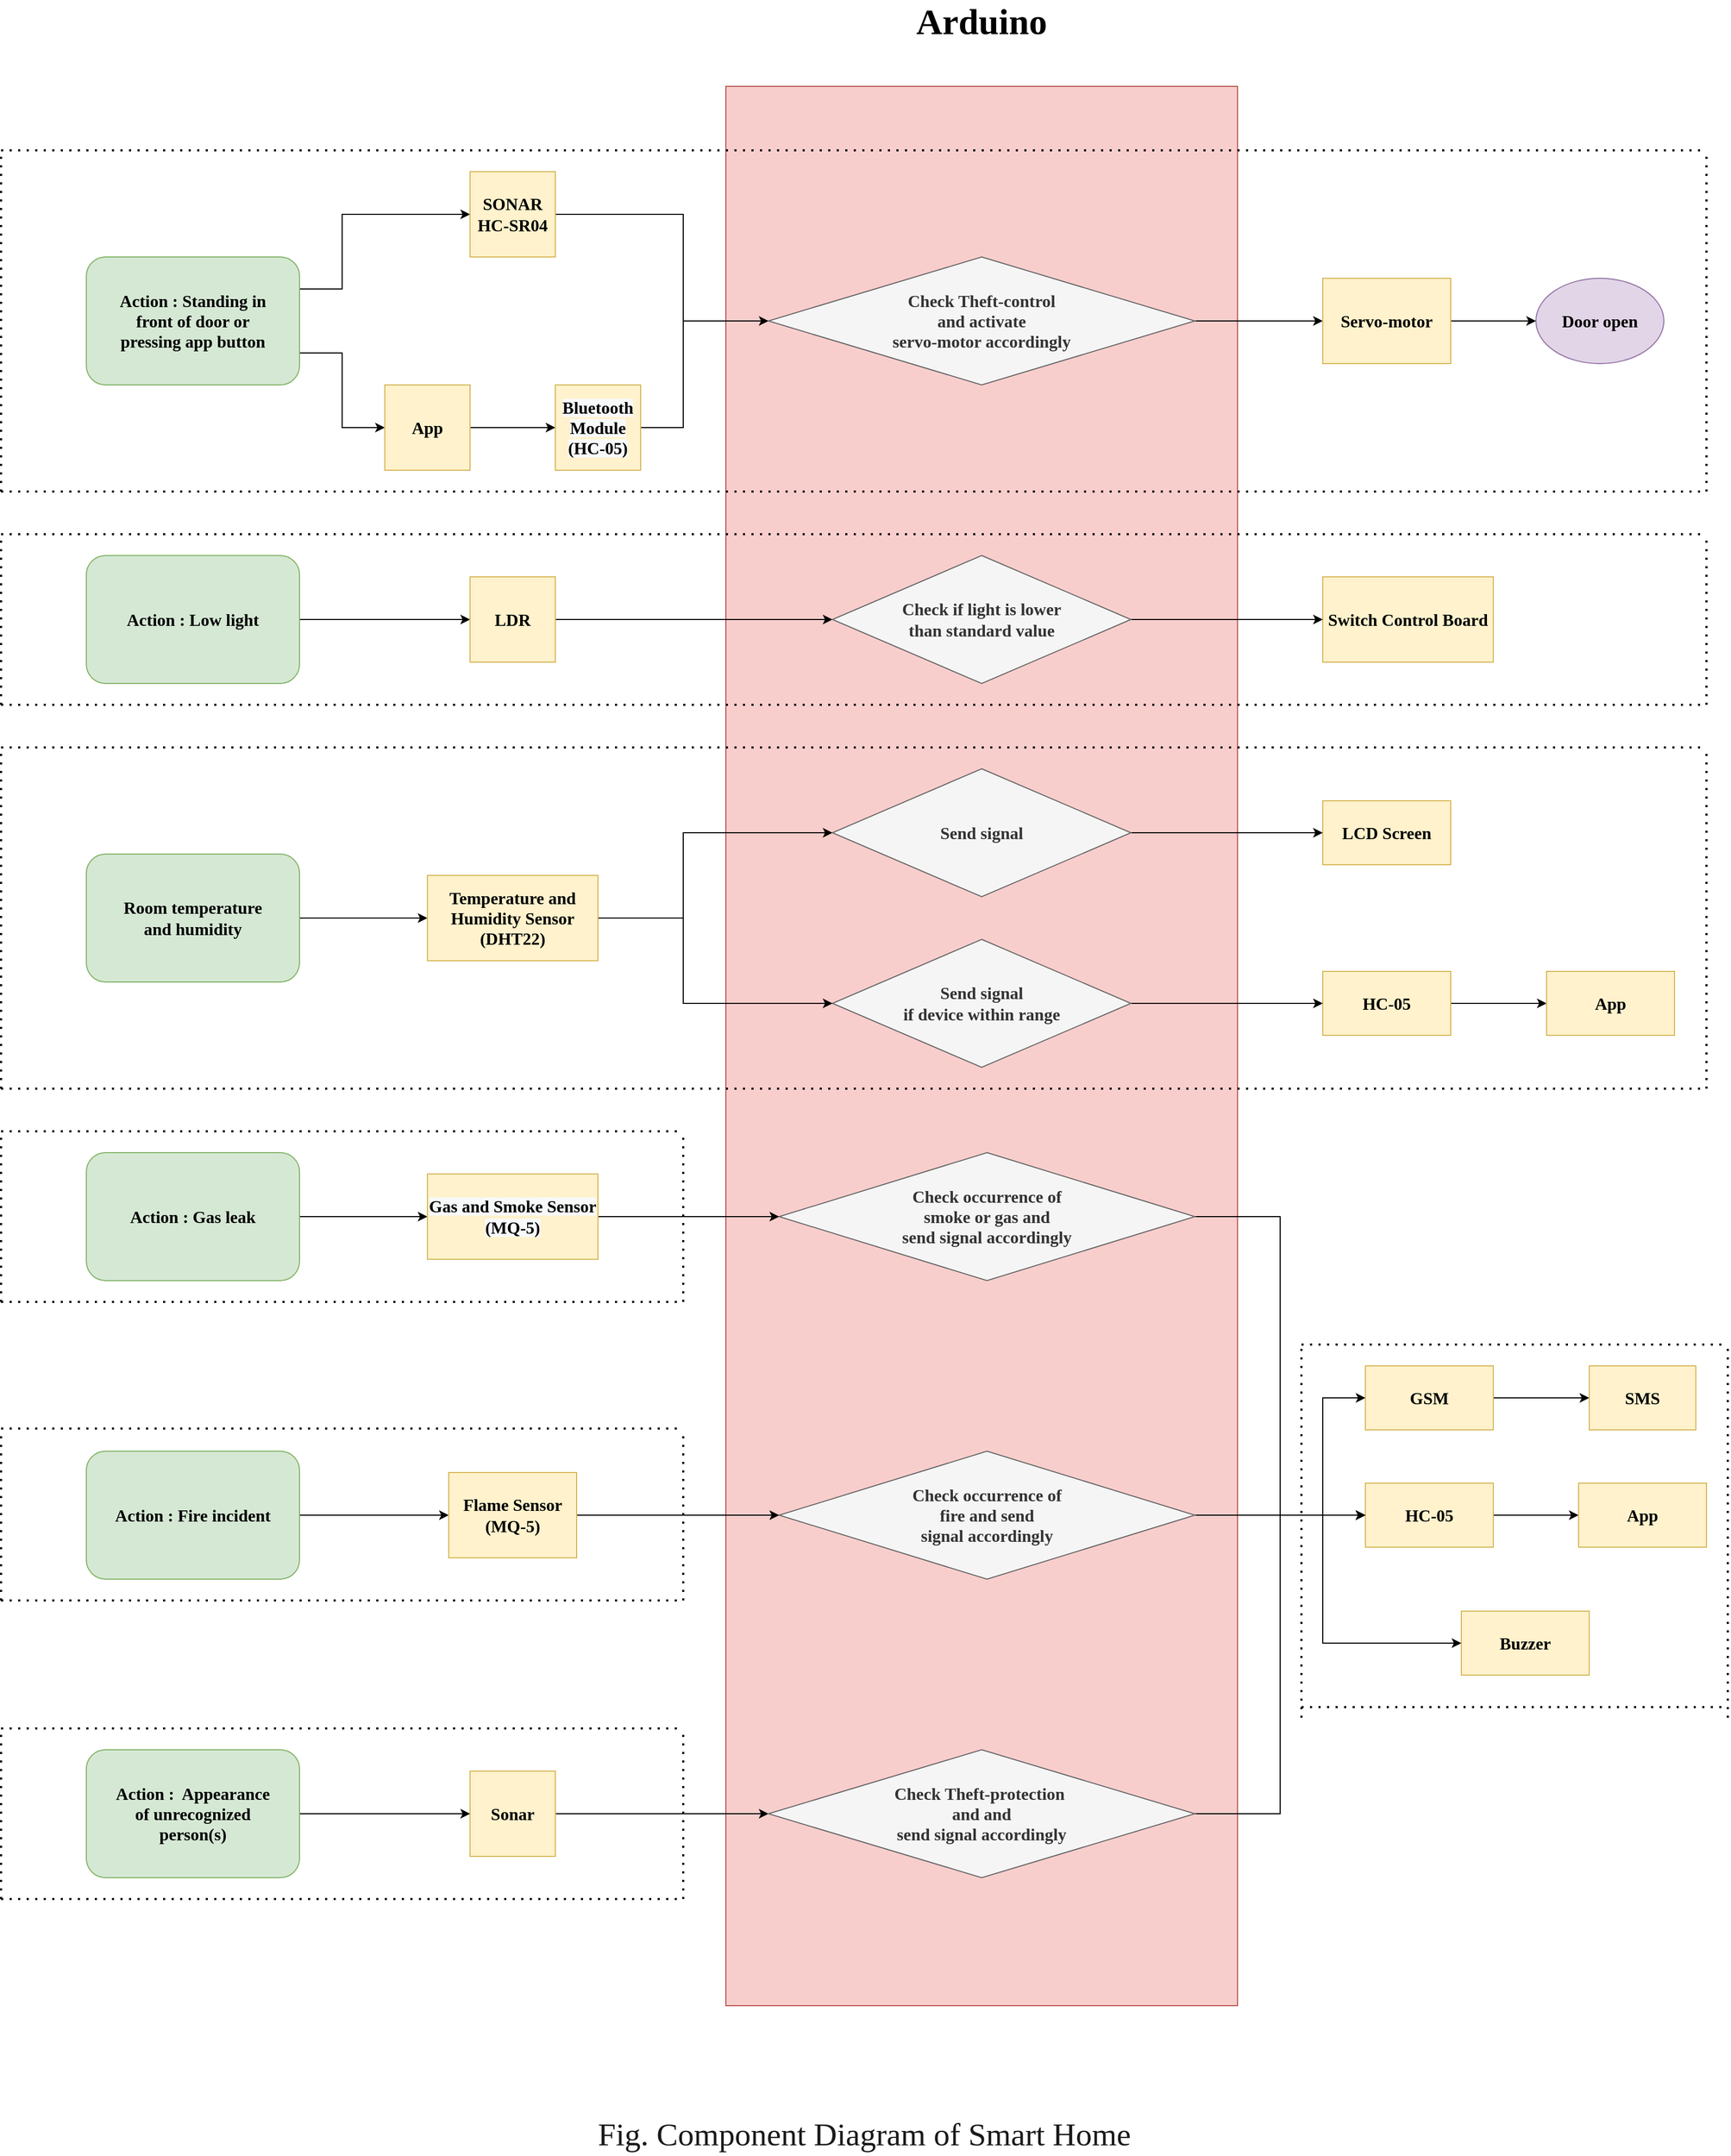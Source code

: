 <mxfile version="20.2.0" type="device" pages="3"><diagram id="IOgRI_7DiMGMHlmHHdsN" name="v2"><mxGraphModel dx="1106" dy="1590" grid="1" gridSize="10" guides="1" tooltips="1" connect="1" arrows="1" fold="1" page="1" pageScale="1" pageWidth="850" pageHeight="1100" math="0" shadow="0"><root><mxCell id="0"/><mxCell id="1" parent="0"/><mxCell id="SRMO4jCWg7uP9zgHCm6G-3" style="edgeStyle=orthogonalEdgeStyle;rounded=0;orthogonalLoop=1;jettySize=auto;html=1;exitX=1;exitY=0.25;exitDx=0;exitDy=0;entryX=0;entryY=0.5;entryDx=0;entryDy=0;" parent="1" source="2-S0IejkBEkTSmv07bo_-1" target="2-S0IejkBEkTSmv07bo_-2" edge="1"><mxGeometry relative="1" as="geometry"><Array as="points"><mxPoint x="360" y="230"/><mxPoint x="360" y="160"/></Array></mxGeometry></mxCell><mxCell id="SRMO4jCWg7uP9zgHCm6G-4" style="edgeStyle=orthogonalEdgeStyle;rounded=0;orthogonalLoop=1;jettySize=auto;html=1;exitX=1;exitY=0.75;exitDx=0;exitDy=0;entryX=0;entryY=0.5;entryDx=0;entryDy=0;" parent="1" source="2-S0IejkBEkTSmv07bo_-1" target="2-S0IejkBEkTSmv07bo_-6" edge="1"><mxGeometry relative="1" as="geometry"/></mxCell><mxCell id="2-S0IejkBEkTSmv07bo_-1" value="&lt;font size=&quot;1&quot; style=&quot;&quot; data-font-src=&quot;https://fonts.googleapis.com/css?family=ubuntu&quot; face=&quot;ubuntu&quot;&gt;&lt;b style=&quot;font-size: 16px;&quot;&gt;Action : Standing in &lt;br&gt;front of door or &lt;br&gt;pressing app button&lt;/b&gt;&lt;/font&gt;" style="rounded=1;whiteSpace=wrap;html=1;fillColor=#d5e8d4;strokeColor=#82b366;" parent="1" vertex="1"><mxGeometry x="120" y="200" width="200" height="120" as="geometry"/></mxCell><mxCell id="K_eJwtveAl39ZjcliY4g-9" style="edgeStyle=orthogonalEdgeStyle;rounded=0;orthogonalLoop=1;jettySize=auto;html=1;exitX=1;exitY=0.5;exitDx=0;exitDy=0;" parent="1" source="2-S0IejkBEkTSmv07bo_-2" edge="1"><mxGeometry relative="1" as="geometry"><mxPoint x="760" y="260" as="targetPoint"/><Array as="points"><mxPoint x="680" y="160"/><mxPoint x="680" y="260"/></Array></mxGeometry></mxCell><mxCell id="2-S0IejkBEkTSmv07bo_-2" value="&lt;font data-font-src=&quot;https://fonts.googleapis.com/css?family=ubuntu&quot; face=&quot;ubuntu&quot; style=&quot;font-size: 16px;&quot;&gt;&lt;b&gt;SONAR &lt;br&gt;HC-SR04&lt;/b&gt;&lt;/font&gt;" style="whiteSpace=wrap;html=1;aspect=fixed;fillColor=#fff2cc;strokeColor=#d6b656;" parent="1" vertex="1"><mxGeometry x="480" y="120" width="80" height="80" as="geometry"/></mxCell><mxCell id="2-S0IejkBEkTSmv07bo_-3" value="" style="rounded=0;whiteSpace=wrap;html=1;fontSize=16;fontFamily=ubuntu;fontSource=https%3A%2F%2Ffonts.googleapis.com%2Fcss%3Ffamily%3Dubuntu;fontStyle=1;fillColor=#f8cecc;strokeColor=#b85450;" parent="1" vertex="1"><mxGeometry x="720" y="40" width="480" height="1800" as="geometry"/></mxCell><mxCell id="2-S0IejkBEkTSmv07bo_-5" value="Door open" style="ellipse;whiteSpace=wrap;html=1;fontSize=16;fontFamily=ubuntu;fontSource=https%3A%2F%2Ffonts.googleapis.com%2Fcss%3Ffamily%3Dubuntu;fontStyle=1;fillColor=#e1d5e7;strokeColor=#9673a6;" parent="1" vertex="1"><mxGeometry x="1480" y="220" width="120" height="80" as="geometry"/></mxCell><mxCell id="SRMO4jCWg7uP9zgHCm6G-5" style="edgeStyle=orthogonalEdgeStyle;rounded=0;orthogonalLoop=1;jettySize=auto;html=1;exitX=1;exitY=0.5;exitDx=0;exitDy=0;entryX=0;entryY=0.5;entryDx=0;entryDy=0;" parent="1" source="2-S0IejkBEkTSmv07bo_-6" target="SRMO4jCWg7uP9zgHCm6G-2" edge="1"><mxGeometry relative="1" as="geometry"/></mxCell><mxCell id="2-S0IejkBEkTSmv07bo_-6" value="&lt;font data-font-src=&quot;https://fonts.googleapis.com/css?family=ubuntu&quot; style=&quot;font-size: 16px;&quot;&gt;&lt;span style=&quot;font-size: 16px;&quot;&gt;App&lt;/span&gt;&lt;/font&gt;" style="whiteSpace=wrap;html=1;aspect=fixed;fillColor=#fff2cc;strokeColor=#d6b656;fontFamily=ubuntu;fontSource=https%3A%2F%2Ffonts.googleapis.com%2Fcss%3Ffamily%3Dubuntu;fontSize=16;fontStyle=1" parent="1" vertex="1"><mxGeometry x="400" y="320" width="80" height="80" as="geometry"/></mxCell><mxCell id="SRMO4jCWg7uP9zgHCm6G-6" style="edgeStyle=orthogonalEdgeStyle;rounded=0;orthogonalLoop=1;jettySize=auto;html=1;exitX=1;exitY=0.5;exitDx=0;exitDy=0;entryX=0;entryY=0.5;entryDx=0;entryDy=0;" parent="1" source="2-S0IejkBEkTSmv07bo_-8" target="2-S0IejkBEkTSmv07bo_-9" edge="1"><mxGeometry relative="1" as="geometry"/></mxCell><mxCell id="2-S0IejkBEkTSmv07bo_-8" value="&lt;font size=&quot;1&quot; style=&quot;&quot; data-font-src=&quot;https://fonts.googleapis.com/css?family=ubuntu&quot; face=&quot;ubuntu&quot;&gt;&lt;b style=&quot;font-size: 16px;&quot;&gt;Action : Low light&lt;/b&gt;&lt;/font&gt;" style="rounded=1;whiteSpace=wrap;html=1;fillColor=#d5e8d4;strokeColor=#82b366;" parent="1" vertex="1"><mxGeometry x="120" y="480" width="200" height="120" as="geometry"/></mxCell><mxCell id="SRMO4jCWg7uP9zgHCm6G-19" style="edgeStyle=orthogonalEdgeStyle;rounded=0;orthogonalLoop=1;jettySize=auto;html=1;exitX=1;exitY=0.5;exitDx=0;exitDy=0;entryX=0;entryY=0.5;entryDx=0;entryDy=0;" parent="1" source="2-S0IejkBEkTSmv07bo_-9" target="2-S0IejkBEkTSmv07bo_-27" edge="1"><mxGeometry relative="1" as="geometry"/></mxCell><mxCell id="2-S0IejkBEkTSmv07bo_-9" value="LDR" style="whiteSpace=wrap;html=1;aspect=fixed;fillColor=#fff2cc;strokeColor=#d6b656;fontFamily=ubuntu;fontSource=https%3A%2F%2Ffonts.googleapis.com%2Fcss%3Ffamily%3Dubuntu;fontSize=16;fontStyle=1" parent="1" vertex="1"><mxGeometry x="480" y="500" width="80" height="80" as="geometry"/></mxCell><mxCell id="2-S0IejkBEkTSmv07bo_-10" value="Switch Control Board" style="rounded=0;whiteSpace=wrap;html=1;fontSize=16;fontFamily=ubuntu;fontSource=https%3A%2F%2Ffonts.googleapis.com%2Fcss%3Ffamily%3Dubuntu;fontStyle=1;fillColor=#fff2cc;strokeColor=#d6b656;" parent="1" vertex="1"><mxGeometry x="1280" y="500" width="160" height="80" as="geometry"/></mxCell><mxCell id="SRMO4jCWg7uP9zgHCm6G-9" style="edgeStyle=orthogonalEdgeStyle;rounded=0;orthogonalLoop=1;jettySize=auto;html=1;exitX=1;exitY=0.5;exitDx=0;exitDy=0;entryX=0;entryY=0.5;entryDx=0;entryDy=0;" parent="1" source="2-S0IejkBEkTSmv07bo_-11" target="SRMO4jCWg7uP9zgHCm6G-1" edge="1"><mxGeometry relative="1" as="geometry"/></mxCell><mxCell id="2-S0IejkBEkTSmv07bo_-11" value="&lt;font size=&quot;1&quot; data-font-src=&quot;https://fonts.googleapis.com/css?family=ubuntu&quot; face=&quot;ubuntu&quot; style=&quot;&quot;&gt;&lt;b style=&quot;font-size: 16px;&quot;&gt;Room temperature &lt;br&gt;and humidity&lt;/b&gt;&lt;/font&gt;" style="rounded=1;whiteSpace=wrap;html=1;fillColor=#d5e8d4;strokeColor=#82b366;" parent="1" vertex="1"><mxGeometry x="120" y="760" width="200" height="120" as="geometry"/></mxCell><mxCell id="2-S0IejkBEkTSmv07bo_-13" value="LCD Screen" style="rounded=0;whiteSpace=wrap;html=1;fontSize=16;fontFamily=ubuntu;fontSource=https%3A%2F%2Ffonts.googleapis.com%2Fcss%3Ffamily%3Dubuntu;fontStyle=1;fillColor=#fff2cc;strokeColor=#d6b656;" parent="1" vertex="1"><mxGeometry x="1280" y="710" width="120" height="60" as="geometry"/></mxCell><mxCell id="K_eJwtveAl39ZjcliY4g-4" style="edgeStyle=orthogonalEdgeStyle;rounded=0;orthogonalLoop=1;jettySize=auto;html=1;exitX=1;exitY=0.5;exitDx=0;exitDy=0;entryX=0;entryY=0.5;entryDx=0;entryDy=0;" parent="1" source="2-S0IejkBEkTSmv07bo_-14" target="2-S0IejkBEkTSmv07bo_-15" edge="1"><mxGeometry relative="1" as="geometry"/></mxCell><mxCell id="2-S0IejkBEkTSmv07bo_-14" value="HC-05" style="rounded=0;whiteSpace=wrap;html=1;fontSize=16;fontFamily=ubuntu;fontSource=https%3A%2F%2Ffonts.googleapis.com%2Fcss%3Ffamily%3Dubuntu;fontStyle=1;fillColor=#fff2cc;strokeColor=#d6b656;" parent="1" vertex="1"><mxGeometry x="1280" y="870" width="120" height="60" as="geometry"/></mxCell><mxCell id="2-S0IejkBEkTSmv07bo_-15" value="App" style="rounded=0;whiteSpace=wrap;html=1;fontSize=16;fontFamily=ubuntu;fontSource=https%3A%2F%2Ffonts.googleapis.com%2Fcss%3Ffamily%3Dubuntu;fontStyle=1;fillColor=#fff2cc;strokeColor=#d6b656;" parent="1" vertex="1"><mxGeometry x="1490" y="870" width="120" height="60" as="geometry"/></mxCell><mxCell id="SRMO4jCWg7uP9zgHCm6G-10" style="edgeStyle=orthogonalEdgeStyle;rounded=0;orthogonalLoop=1;jettySize=auto;html=1;exitX=1;exitY=0.5;exitDx=0;exitDy=0;entryX=0;entryY=0.5;entryDx=0;entryDy=0;" parent="1" source="2-S0IejkBEkTSmv07bo_-16" target="SRMO4jCWg7uP9zgHCm6G-7" edge="1"><mxGeometry relative="1" as="geometry"/></mxCell><mxCell id="2-S0IejkBEkTSmv07bo_-16" value="&lt;b&gt;&lt;font data-font-src=&quot;https://fonts.googleapis.com/css?family=ubuntu&quot; face=&quot;ubuntu&quot; style=&quot;font-size: 16px;&quot;&gt;Action : Gas leak&lt;/font&gt;&lt;/b&gt;" style="rounded=1;whiteSpace=wrap;html=1;fillColor=#d5e8d4;strokeColor=#82b366;" parent="1" vertex="1"><mxGeometry x="120" y="1040" width="200" height="120" as="geometry"/></mxCell><mxCell id="K_eJwtveAl39ZjcliY4g-13" style="edgeStyle=orthogonalEdgeStyle;rounded=0;orthogonalLoop=1;jettySize=auto;html=1;exitX=1;exitY=0.5;exitDx=0;exitDy=0;entryX=0;entryY=0.5;entryDx=0;entryDy=0;" parent="1" source="2-S0IejkBEkTSmv07bo_-18" target="2-S0IejkBEkTSmv07bo_-19" edge="1"><mxGeometry relative="1" as="geometry"/></mxCell><mxCell id="2-S0IejkBEkTSmv07bo_-18" value="GSM" style="rounded=0;whiteSpace=wrap;html=1;fontSize=16;fontFamily=ubuntu;fontSource=https%3A%2F%2Ffonts.googleapis.com%2Fcss%3Ffamily%3Dubuntu;fontStyle=1;fillColor=#fff2cc;strokeColor=#d6b656;" parent="1" vertex="1"><mxGeometry x="1320" y="1240" width="120" height="60" as="geometry"/></mxCell><mxCell id="2-S0IejkBEkTSmv07bo_-19" value="SMS" style="rounded=0;whiteSpace=wrap;html=1;fontSize=16;fontFamily=ubuntu;fontSource=https%3A%2F%2Ffonts.googleapis.com%2Fcss%3Ffamily%3Dubuntu;fontStyle=1;fillColor=#fff2cc;strokeColor=#d6b656;" parent="1" vertex="1"><mxGeometry x="1530" y="1240" width="100" height="60" as="geometry"/></mxCell><mxCell id="K_eJwtveAl39ZjcliY4g-14" style="edgeStyle=orthogonalEdgeStyle;rounded=0;orthogonalLoop=1;jettySize=auto;html=1;exitX=1;exitY=0.5;exitDx=0;exitDy=0;entryX=0;entryY=0.5;entryDx=0;entryDy=0;" parent="1" source="2-S0IejkBEkTSmv07bo_-20" target="2-S0IejkBEkTSmv07bo_-21" edge="1"><mxGeometry relative="1" as="geometry"/></mxCell><mxCell id="2-S0IejkBEkTSmv07bo_-20" value="HC-05" style="rounded=0;whiteSpace=wrap;html=1;fontSize=16;fontFamily=ubuntu;fontSource=https%3A%2F%2Ffonts.googleapis.com%2Fcss%3Ffamily%3Dubuntu;fontStyle=1;fillColor=#fff2cc;strokeColor=#d6b656;" parent="1" vertex="1"><mxGeometry x="1320" y="1350" width="120" height="60" as="geometry"/></mxCell><mxCell id="2-S0IejkBEkTSmv07bo_-21" value="App" style="rounded=0;whiteSpace=wrap;html=1;fontSize=16;fontFamily=ubuntu;fontSource=https%3A%2F%2Ffonts.googleapis.com%2Fcss%3Ffamily%3Dubuntu;fontStyle=1;fillColor=#fff2cc;strokeColor=#d6b656;" parent="1" vertex="1"><mxGeometry x="1520" y="1350" width="120" height="60" as="geometry"/></mxCell><mxCell id="2-S0IejkBEkTSmv07bo_-22" value="Buzzer" style="rounded=0;whiteSpace=wrap;html=1;fontSize=16;fontFamily=ubuntu;fontSource=https%3A%2F%2Ffonts.googleapis.com%2Fcss%3Ffamily%3Dubuntu;fontStyle=1;fillColor=#fff2cc;strokeColor=#d6b656;" parent="1" vertex="1"><mxGeometry x="1410" y="1470" width="120" height="60" as="geometry"/></mxCell><mxCell id="SRMO4jCWg7uP9zgHCm6G-24" style="edgeStyle=orthogonalEdgeStyle;rounded=0;orthogonalLoop=1;jettySize=auto;html=1;exitX=1;exitY=0.5;exitDx=0;exitDy=0;entryX=0;entryY=0.5;entryDx=0;entryDy=0;" parent="1" source="2-S0IejkBEkTSmv07bo_-24" target="2-S0IejkBEkTSmv07bo_-34" edge="1"><mxGeometry relative="1" as="geometry"/></mxCell><mxCell id="2-S0IejkBEkTSmv07bo_-24" value="Sonar" style="whiteSpace=wrap;html=1;aspect=fixed;fillColor=#fff2cc;strokeColor=#d6b656;fontFamily=ubuntu;fontSource=https%3A%2F%2Ffonts.googleapis.com%2Fcss%3Ffamily%3Dubuntu;fontSize=16;fontStyle=1" parent="1" vertex="1"><mxGeometry x="480" y="1620" width="80" height="80" as="geometry"/></mxCell><mxCell id="K_eJwtveAl39ZjcliY4g-1" style="edgeStyle=orthogonalEdgeStyle;rounded=0;orthogonalLoop=1;jettySize=auto;html=1;exitX=1;exitY=0.5;exitDx=0;exitDy=0;entryX=0;entryY=0.5;entryDx=0;entryDy=0;" parent="1" source="2-S0IejkBEkTSmv07bo_-25" target="SRMO4jCWg7uP9zgHCm6G-25" edge="1"><mxGeometry relative="1" as="geometry"/></mxCell><mxCell id="2-S0IejkBEkTSmv07bo_-25" value="&lt;font style=&quot;font-size: 16px;&quot;&gt;Check Theft-control&lt;br&gt;and activate &lt;br&gt;servo-motor accordingly&lt;/font&gt;" style="rhombus;whiteSpace=wrap;html=1;fontSize=16;fontFamily=ubuntu;fontSource=https%3A%2F%2Ffonts.googleapis.com%2Fcss%3Ffamily%3Dubuntu;fontStyle=1;fillColor=#f5f5f5;fontColor=#333333;strokeColor=#666666;" parent="1" vertex="1"><mxGeometry x="760" y="200" width="400" height="120" as="geometry"/></mxCell><mxCell id="K_eJwtveAl39ZjcliY4g-3" style="edgeStyle=orthogonalEdgeStyle;rounded=0;orthogonalLoop=1;jettySize=auto;html=1;exitX=1;exitY=0.5;exitDx=0;exitDy=0;entryX=0;entryY=0.5;entryDx=0;entryDy=0;" parent="1" source="2-S0IejkBEkTSmv07bo_-27" target="2-S0IejkBEkTSmv07bo_-10" edge="1"><mxGeometry relative="1" as="geometry"/></mxCell><mxCell id="2-S0IejkBEkTSmv07bo_-27" value="Check if light is lower &lt;br&gt;than standard value" style="rhombus;whiteSpace=wrap;html=1;fontSize=16;fontFamily=ubuntu;fontSource=https%3A%2F%2Ffonts.googleapis.com%2Fcss%3Ffamily%3Dubuntu;fontStyle=1;fillColor=#f5f5f5;fontColor=#333333;strokeColor=#666666;" parent="1" vertex="1"><mxGeometry x="820" y="480" width="280" height="120" as="geometry"/></mxCell><mxCell id="K_eJwtveAl39ZjcliY4g-5" style="edgeStyle=orthogonalEdgeStyle;rounded=0;orthogonalLoop=1;jettySize=auto;html=1;exitX=1;exitY=0.5;exitDx=0;exitDy=0;entryX=0;entryY=0.5;entryDx=0;entryDy=0;" parent="1" source="2-S0IejkBEkTSmv07bo_-28" target="2-S0IejkBEkTSmv07bo_-13" edge="1"><mxGeometry relative="1" as="geometry"/></mxCell><mxCell id="2-S0IejkBEkTSmv07bo_-28" value="Send signal" style="rhombus;whiteSpace=wrap;html=1;fontSize=16;fontFamily=ubuntu;fontSource=https%3A%2F%2Ffonts.googleapis.com%2Fcss%3Ffamily%3Dubuntu;fontStyle=1;fillColor=#f5f5f5;fontColor=#333333;strokeColor=#666666;" parent="1" vertex="1"><mxGeometry x="820" y="680" width="280" height="120" as="geometry"/></mxCell><mxCell id="K_eJwtveAl39ZjcliY4g-6" style="edgeStyle=orthogonalEdgeStyle;rounded=0;orthogonalLoop=1;jettySize=auto;html=1;exitX=1;exitY=0.5;exitDx=0;exitDy=0;entryX=0;entryY=0.5;entryDx=0;entryDy=0;" parent="1" source="2-S0IejkBEkTSmv07bo_-29" target="2-S0IejkBEkTSmv07bo_-14" edge="1"><mxGeometry relative="1" as="geometry"/></mxCell><mxCell id="2-S0IejkBEkTSmv07bo_-29" value="Send signal &lt;br&gt;if device within range" style="rhombus;whiteSpace=wrap;html=1;fontSize=16;fontFamily=ubuntu;fontSource=https%3A%2F%2Ffonts.googleapis.com%2Fcss%3Ffamily%3Dubuntu;fontStyle=1;fillColor=#f5f5f5;fontColor=#333333;strokeColor=#666666;" parent="1" vertex="1"><mxGeometry x="820" y="840" width="280" height="120" as="geometry"/></mxCell><mxCell id="K_eJwtveAl39ZjcliY4g-15" style="edgeStyle=orthogonalEdgeStyle;rounded=0;orthogonalLoop=1;jettySize=auto;html=1;exitX=1;exitY=0.5;exitDx=0;exitDy=0;entryX=0;entryY=0.5;entryDx=0;entryDy=0;" parent="1" source="2-S0IejkBEkTSmv07bo_-30" target="2-S0IejkBEkTSmv07bo_-20" edge="1"><mxGeometry relative="1" as="geometry"/></mxCell><mxCell id="2-S0IejkBEkTSmv07bo_-30" value="Check occurrence of &lt;br&gt;smoke or gas and &lt;br&gt;send signal accordingly" style="rhombus;whiteSpace=wrap;html=1;fontSize=16;fontFamily=ubuntu;fontSource=https%3A%2F%2Ffonts.googleapis.com%2Fcss%3Ffamily%3Dubuntu;fontStyle=1;fillColor=#f5f5f5;fontColor=#333333;strokeColor=#666666;" parent="1" vertex="1"><mxGeometry x="770" y="1040" width="390" height="120" as="geometry"/></mxCell><mxCell id="K_eJwtveAl39ZjcliY4g-10" style="edgeStyle=orthogonalEdgeStyle;rounded=0;orthogonalLoop=1;jettySize=auto;html=1;exitX=1;exitY=0.5;exitDx=0;exitDy=0;entryX=0;entryY=0.5;entryDx=0;entryDy=0;" parent="1" source="2-S0IejkBEkTSmv07bo_-33" target="2-S0IejkBEkTSmv07bo_-20" edge="1"><mxGeometry relative="1" as="geometry"><mxPoint x="1280" y="1380.471" as="targetPoint"/><Array as="points"><mxPoint x="1320" y="1380"/><mxPoint x="1320" y="1380"/></Array></mxGeometry></mxCell><mxCell id="K_eJwtveAl39ZjcliY4g-16" style="edgeStyle=orthogonalEdgeStyle;rounded=0;orthogonalLoop=1;jettySize=auto;html=1;exitX=1;exitY=0.5;exitDx=0;exitDy=0;entryX=0;entryY=0.5;entryDx=0;entryDy=0;" parent="1" source="2-S0IejkBEkTSmv07bo_-33" target="2-S0IejkBEkTSmv07bo_-18" edge="1"><mxGeometry relative="1" as="geometry"><Array as="points"><mxPoint x="1280" y="1380"/><mxPoint x="1280" y="1270"/></Array></mxGeometry></mxCell><mxCell id="K_eJwtveAl39ZjcliY4g-17" style="edgeStyle=orthogonalEdgeStyle;rounded=0;orthogonalLoop=1;jettySize=auto;html=1;exitX=1;exitY=0.5;exitDx=0;exitDy=0;entryX=0;entryY=0.5;entryDx=0;entryDy=0;" parent="1" source="2-S0IejkBEkTSmv07bo_-33" target="2-S0IejkBEkTSmv07bo_-22" edge="1"><mxGeometry relative="1" as="geometry"><Array as="points"><mxPoint x="1280" y="1380"/><mxPoint x="1280" y="1500"/></Array></mxGeometry></mxCell><mxCell id="2-S0IejkBEkTSmv07bo_-33" value="Check occurrence of &lt;br&gt;fire&amp;nbsp;and send &lt;br&gt;signal accordingly" style="rhombus;whiteSpace=wrap;html=1;fontSize=16;fontFamily=ubuntu;fontSource=https%3A%2F%2Ffonts.googleapis.com%2Fcss%3Ffamily%3Dubuntu;fontStyle=1;fillColor=#f5f5f5;fontColor=#333333;strokeColor=#666666;" parent="1" vertex="1"><mxGeometry x="770" y="1320" width="390" height="120" as="geometry"/></mxCell><mxCell id="K_eJwtveAl39ZjcliY4g-12" style="edgeStyle=orthogonalEdgeStyle;rounded=0;orthogonalLoop=1;jettySize=auto;html=1;exitX=1;exitY=0.5;exitDx=0;exitDy=0;" parent="1" source="2-S0IejkBEkTSmv07bo_-34" edge="1"><mxGeometry relative="1" as="geometry"><mxPoint x="1320" y="1380" as="targetPoint"/><Array as="points"><mxPoint x="1240" y="1660"/><mxPoint x="1240" y="1380"/></Array></mxGeometry></mxCell><mxCell id="2-S0IejkBEkTSmv07bo_-34" value="Check Theft-protection&amp;nbsp;&lt;br&gt;and&amp;nbsp;and&lt;br&gt;send signal accordingly" style="rhombus;whiteSpace=wrap;html=1;fontSize=16;fontFamily=ubuntu;fontSource=https%3A%2F%2Ffonts.googleapis.com%2Fcss%3Ffamily%3Dubuntu;fontStyle=1;fillColor=#f5f5f5;fontColor=#333333;strokeColor=#666666;" parent="1" vertex="1"><mxGeometry x="760" y="1600" width="400" height="120" as="geometry"/></mxCell><mxCell id="SRMO4jCWg7uP9zgHCm6G-11" style="edgeStyle=orthogonalEdgeStyle;rounded=0;orthogonalLoop=1;jettySize=auto;html=1;exitX=1;exitY=0.5;exitDx=0;exitDy=0;entryX=0;entryY=0.5;entryDx=0;entryDy=0;" parent="1" source="4aWnxielz5smWKodVnGh-1" target="SRMO4jCWg7uP9zgHCm6G-8" edge="1"><mxGeometry relative="1" as="geometry"/></mxCell><mxCell id="4aWnxielz5smWKodVnGh-1" value="&lt;font style=&quot;font-size: 16px;&quot; data-font-src=&quot;https://fonts.googleapis.com/css?family=ubuntu&quot; face=&quot;ubuntu&quot;&gt;&lt;b&gt;&lt;font data-font-src=&quot;https://fonts.googleapis.com/css?family=ubuntu&quot; style=&quot;font-size: 16px;&quot;&gt;Action :&amp;nbsp;&lt;/font&gt;Fire incident&lt;/b&gt;&lt;/font&gt;" style="rounded=1;whiteSpace=wrap;html=1;fillColor=#d5e8d4;strokeColor=#82b366;" parent="1" vertex="1"><mxGeometry x="120" y="1320" width="200" height="120" as="geometry"/></mxCell><mxCell id="SRMO4jCWg7uP9zgHCm6G-12" style="edgeStyle=orthogonalEdgeStyle;rounded=0;orthogonalLoop=1;jettySize=auto;html=1;exitX=1;exitY=0.5;exitDx=0;exitDy=0;entryX=0;entryY=0.5;entryDx=0;entryDy=0;" parent="1" source="4aWnxielz5smWKodVnGh-3" target="2-S0IejkBEkTSmv07bo_-24" edge="1"><mxGeometry relative="1" as="geometry"/></mxCell><mxCell id="4aWnxielz5smWKodVnGh-3" value="&lt;font style=&quot;font-size: 16px;&quot; data-font-src=&quot;https://fonts.googleapis.com/css?family=ubuntu&quot; face=&quot;ubuntu&quot;&gt;&lt;b&gt;&lt;font data-font-src=&quot;https://fonts.googleapis.com/css?family=ubuntu&quot; style=&quot;font-size: 16px;&quot;&gt;Action :&amp;nbsp; Appearance &lt;br&gt;of unrecognized&lt;br&gt;person(s)&lt;/font&gt;&lt;/b&gt;&lt;/font&gt;" style="rounded=1;whiteSpace=wrap;html=1;fillColor=#d5e8d4;strokeColor=#82b366;" parent="1" vertex="1"><mxGeometry x="120" y="1600" width="200" height="120" as="geometry"/></mxCell><mxCell id="SRMO4jCWg7uP9zgHCm6G-20" style="edgeStyle=orthogonalEdgeStyle;rounded=0;orthogonalLoop=1;jettySize=auto;html=1;exitX=1;exitY=0.5;exitDx=0;exitDy=0;entryX=0;entryY=0.5;entryDx=0;entryDy=0;" parent="1" source="SRMO4jCWg7uP9zgHCm6G-1" target="2-S0IejkBEkTSmv07bo_-28" edge="1"><mxGeometry relative="1" as="geometry"><Array as="points"><mxPoint x="680" y="820"/><mxPoint x="680" y="740"/></Array></mxGeometry></mxCell><mxCell id="SRMO4jCWg7uP9zgHCm6G-21" style="edgeStyle=orthogonalEdgeStyle;rounded=0;orthogonalLoop=1;jettySize=auto;html=1;exitX=1;exitY=0.5;exitDx=0;exitDy=0;entryX=0;entryY=0.5;entryDx=0;entryDy=0;" parent="1" source="SRMO4jCWg7uP9zgHCm6G-1" target="2-S0IejkBEkTSmv07bo_-29" edge="1"><mxGeometry relative="1" as="geometry"><Array as="points"><mxPoint x="680" y="820"/><mxPoint x="680" y="900"/></Array></mxGeometry></mxCell><mxCell id="SRMO4jCWg7uP9zgHCm6G-1" value="&lt;span style=&quot;font-family: ubuntu; font-size: 16px; font-weight: 700;&quot;&gt;Temperature and Humidity Sensor&lt;/span&gt;&lt;br style=&quot;font-family: ubuntu; font-size: 16px; font-weight: 700;&quot;&gt;&lt;span style=&quot;font-family: ubuntu; font-size: 16px; font-weight: 700;&quot;&gt;(DHT22)&lt;/span&gt;" style="rounded=0;whiteSpace=wrap;html=1;fillColor=#fff2cc;strokeColor=#d6b656;" parent="1" vertex="1"><mxGeometry x="440" y="780" width="160" height="80" as="geometry"/></mxCell><mxCell id="K_eJwtveAl39ZjcliY4g-8" style="edgeStyle=orthogonalEdgeStyle;rounded=0;orthogonalLoop=1;jettySize=auto;html=1;exitX=1;exitY=0.5;exitDx=0;exitDy=0;entryX=0;entryY=0.5;entryDx=0;entryDy=0;" parent="1" source="SRMO4jCWg7uP9zgHCm6G-2" target="2-S0IejkBEkTSmv07bo_-25" edge="1"><mxGeometry relative="1" as="geometry"><Array as="points"><mxPoint x="680" y="360"/><mxPoint x="680" y="260"/></Array></mxGeometry></mxCell><mxCell id="SRMO4jCWg7uP9zgHCm6G-2" value="&lt;span style=&quot;color: rgb(0, 0, 0); font-family: ubuntu; font-size: 16px; font-style: normal; font-variant-ligatures: normal; font-variant-caps: normal; font-weight: 700; letter-spacing: normal; orphans: 2; text-align: center; text-indent: 0px; text-transform: none; widows: 2; word-spacing: 0px; -webkit-text-stroke-width: 0px; background-color: rgb(248, 249, 250); text-decoration-thickness: initial; text-decoration-style: initial; text-decoration-color: initial; float: none; display: inline !important;&quot;&gt;Bluetooth Module&lt;/span&gt;&lt;br style=&quot;color: rgb(0, 0, 0); font-family: ubuntu; font-size: 16px; font-style: normal; font-variant-ligatures: normal; font-variant-caps: normal; font-weight: 700; letter-spacing: normal; orphans: 2; text-align: center; text-indent: 0px; text-transform: none; widows: 2; word-spacing: 0px; -webkit-text-stroke-width: 0px; background-color: rgb(248, 249, 250); text-decoration-thickness: initial; text-decoration-style: initial; text-decoration-color: initial;&quot;&gt;&lt;span style=&quot;color: rgb(0, 0, 0); font-family: ubuntu; font-size: 16px; font-style: normal; font-variant-ligatures: normal; font-variant-caps: normal; font-weight: 700; letter-spacing: normal; orphans: 2; text-align: center; text-indent: 0px; text-transform: none; widows: 2; word-spacing: 0px; -webkit-text-stroke-width: 0px; background-color: rgb(248, 249, 250); text-decoration-thickness: initial; text-decoration-style: initial; text-decoration-color: initial; float: none; display: inline !important;&quot;&gt;(HC-05)&lt;br&gt;&lt;/span&gt;" style="rounded=0;whiteSpace=wrap;html=1;fillColor=#fff2cc;strokeColor=#d6b656;" parent="1" vertex="1"><mxGeometry x="560" y="320" width="80" height="80" as="geometry"/></mxCell><mxCell id="SRMO4jCWg7uP9zgHCm6G-22" style="edgeStyle=orthogonalEdgeStyle;rounded=0;orthogonalLoop=1;jettySize=auto;html=1;exitX=1;exitY=0.5;exitDx=0;exitDy=0;entryX=0;entryY=0.5;entryDx=0;entryDy=0;" parent="1" source="SRMO4jCWg7uP9zgHCm6G-7" target="2-S0IejkBEkTSmv07bo_-30" edge="1"><mxGeometry relative="1" as="geometry"><mxPoint x="830" y="1100.471" as="targetPoint"/></mxGeometry></mxCell><mxCell id="SRMO4jCWg7uP9zgHCm6G-7" value="&lt;span style=&quot;color: rgb(0, 0, 0); font-family: ubuntu; font-size: 16px; font-style: normal; font-variant-ligatures: normal; font-variant-caps: normal; font-weight: 700; letter-spacing: normal; orphans: 2; text-align: center; text-indent: 0px; text-transform: none; widows: 2; word-spacing: 0px; -webkit-text-stroke-width: 0px; background-color: rgb(248, 249, 250); text-decoration-thickness: initial; text-decoration-style: initial; text-decoration-color: initial; float: none; display: inline !important;&quot;&gt;Gas and Smoke Sensor&lt;/span&gt;&lt;br style=&quot;color: rgb(0, 0, 0); font-family: ubuntu; font-size: 16px; font-style: normal; font-variant-ligatures: normal; font-variant-caps: normal; font-weight: 700; letter-spacing: normal; orphans: 2; text-align: center; text-indent: 0px; text-transform: none; widows: 2; word-spacing: 0px; -webkit-text-stroke-width: 0px; background-color: rgb(248, 249, 250); text-decoration-thickness: initial; text-decoration-style: initial; text-decoration-color: initial;&quot;&gt;&lt;span style=&quot;color: rgb(0, 0, 0); font-family: ubuntu; font-size: 16px; font-style: normal; font-variant-ligatures: normal; font-variant-caps: normal; font-weight: 700; letter-spacing: normal; orphans: 2; text-align: center; text-indent: 0px; text-transform: none; widows: 2; word-spacing: 0px; -webkit-text-stroke-width: 0px; background-color: rgb(248, 249, 250); text-decoration-thickness: initial; text-decoration-style: initial; text-decoration-color: initial; float: none; display: inline !important;&quot;&gt;(MQ-5)&lt;/span&gt;" style="rounded=0;whiteSpace=wrap;html=1;fillColor=#fff2cc;strokeColor=#d6b656;" parent="1" vertex="1"><mxGeometry x="440" y="1060" width="160" height="80" as="geometry"/></mxCell><mxCell id="SRMO4jCWg7uP9zgHCm6G-23" style="edgeStyle=orthogonalEdgeStyle;rounded=0;orthogonalLoop=1;jettySize=auto;html=1;exitX=1;exitY=0.5;exitDx=0;exitDy=0;entryX=0;entryY=0.5;entryDx=0;entryDy=0;" parent="1" source="SRMO4jCWg7uP9zgHCm6G-8" target="2-S0IejkBEkTSmv07bo_-33" edge="1"><mxGeometry relative="1" as="geometry"/></mxCell><mxCell id="SRMO4jCWg7uP9zgHCm6G-8" value="&lt;span style=&quot;font-family: ubuntu; font-size: 16px; font-weight: 700;&quot;&gt;Flame Sensor&lt;/span&gt;&lt;br style=&quot;font-family: ubuntu; font-size: 16px; font-weight: 700;&quot;&gt;&lt;span style=&quot;font-family: ubuntu; font-size: 16px; font-weight: 700;&quot;&gt;(MQ-5)&lt;/span&gt;" style="rounded=0;whiteSpace=wrap;html=1;fillColor=#fff2cc;strokeColor=#d6b656;" parent="1" vertex="1"><mxGeometry x="460" y="1340" width="120" height="80" as="geometry"/></mxCell><mxCell id="K_eJwtveAl39ZjcliY4g-2" style="edgeStyle=orthogonalEdgeStyle;rounded=0;orthogonalLoop=1;jettySize=auto;html=1;exitX=1;exitY=0.5;exitDx=0;exitDy=0;" parent="1" source="SRMO4jCWg7uP9zgHCm6G-25" target="2-S0IejkBEkTSmv07bo_-5" edge="1"><mxGeometry relative="1" as="geometry"/></mxCell><mxCell id="SRMO4jCWg7uP9zgHCm6G-25" value="&lt;span style=&quot;font-family: ubuntu; font-size: 16px; font-weight: 700;&quot;&gt;Servo-motor&lt;/span&gt;" style="rounded=0;whiteSpace=wrap;html=1;fillColor=#fff2cc;strokeColor=#d6b656;" parent="1" vertex="1"><mxGeometry x="1280" y="220" width="120" height="80" as="geometry"/></mxCell><mxCell id="K_eJwtveAl39ZjcliY4g-18" value="&lt;font size=&quot;1&quot; data-font-src=&quot;https://fonts.googleapis.com/css?family=ubuntu&quot; face=&quot;ubuntu&quot; style=&quot;&quot;&gt;&lt;b style=&quot;font-size: 34px;&quot;&gt;Arduino&lt;/b&gt;&lt;/font&gt;" style="text;html=1;strokeColor=none;fillColor=none;align=center;verticalAlign=middle;whiteSpace=wrap;rounded=0;" parent="1" vertex="1"><mxGeometry x="900" y="-40" width="120" height="40" as="geometry"/></mxCell><mxCell id="K_eJwtveAl39ZjcliY4g-19" value="&lt;font color=&quot;#1a1a1a&quot; size=&quot;1&quot; data-font-src=&quot;https://fonts.googleapis.com/css?family=ubuntu&quot; face=&quot;ubuntu&quot; style=&quot;&quot;&gt;&lt;span style=&quot;font-size: 30px;&quot;&gt;Fig. Component Diagram of Smart Home&lt;/span&gt;&lt;/font&gt;" style="text;html=1;strokeColor=none;fillColor=none;align=center;verticalAlign=middle;whiteSpace=wrap;rounded=0;" parent="1" vertex="1"><mxGeometry x="540" y="1940" width="620" height="40" as="geometry"/></mxCell><mxCell id="TM0WOwmlasZUJC4q4qLC-6" value="" style="endArrow=none;dashed=1;html=1;dashPattern=1 3;strokeWidth=2;rounded=0;fontFamily=ubuntu;fontSource=https%3A%2F%2Ffonts.googleapis.com%2Fcss%3Ffamily%3Dubuntu;fontSize=34;fontColor=#1A1A1A;" parent="1" edge="1"><mxGeometry width="50" height="50" relative="1" as="geometry"><mxPoint x="40" y="420" as="sourcePoint"/><mxPoint x="40" y="100" as="targetPoint"/></mxGeometry></mxCell><mxCell id="TM0WOwmlasZUJC4q4qLC-7" value="" style="endArrow=none;dashed=1;html=1;dashPattern=1 3;strokeWidth=2;rounded=0;fontFamily=ubuntu;fontSource=https%3A%2F%2Ffonts.googleapis.com%2Fcss%3Ffamily%3Dubuntu;fontSize=34;fontColor=#1A1A1A;" parent="1" edge="1"><mxGeometry width="50" height="50" relative="1" as="geometry"><mxPoint x="1640" y="420" as="sourcePoint"/><mxPoint x="1640" y="100" as="targetPoint"/></mxGeometry></mxCell><mxCell id="TM0WOwmlasZUJC4q4qLC-8" value="" style="endArrow=none;dashed=1;html=1;dashPattern=1 3;strokeWidth=2;rounded=0;fontFamily=ubuntu;fontSource=https%3A%2F%2Ffonts.googleapis.com%2Fcss%3Ffamily%3Dubuntu;fontSize=34;fontColor=#1A1A1A;" parent="1" edge="1"><mxGeometry width="50" height="50" relative="1" as="geometry"><mxPoint x="40" y="420" as="sourcePoint"/><mxPoint x="1640" y="420" as="targetPoint"/></mxGeometry></mxCell><mxCell id="TM0WOwmlasZUJC4q4qLC-9" value="" style="endArrow=none;dashed=1;html=1;dashPattern=1 3;strokeWidth=2;rounded=0;fontFamily=ubuntu;fontSource=https%3A%2F%2Ffonts.googleapis.com%2Fcss%3Ffamily%3Dubuntu;fontSize=34;fontColor=#1A1A1A;" parent="1" edge="1"><mxGeometry width="50" height="50" relative="1" as="geometry"><mxPoint x="40" y="100" as="sourcePoint"/><mxPoint x="1640" y="100" as="targetPoint"/></mxGeometry></mxCell><mxCell id="TM0WOwmlasZUJC4q4qLC-10" value="" style="endArrow=none;dashed=1;html=1;dashPattern=1 3;strokeWidth=2;rounded=0;fontFamily=ubuntu;fontSource=https%3A%2F%2Ffonts.googleapis.com%2Fcss%3Ffamily%3Dubuntu;fontSize=34;fontColor=#1A1A1A;" parent="1" edge="1"><mxGeometry width="50" height="50" relative="1" as="geometry"><mxPoint x="40" y="460" as="sourcePoint"/><mxPoint x="1640" y="460" as="targetPoint"/></mxGeometry></mxCell><mxCell id="TM0WOwmlasZUJC4q4qLC-11" value="" style="endArrow=none;dashed=1;html=1;dashPattern=1 3;strokeWidth=2;rounded=0;fontFamily=ubuntu;fontSource=https%3A%2F%2Ffonts.googleapis.com%2Fcss%3Ffamily%3Dubuntu;fontSize=34;fontColor=#1A1A1A;" parent="1" edge="1"><mxGeometry width="50" height="50" relative="1" as="geometry"><mxPoint x="40" y="620" as="sourcePoint"/><mxPoint x="1640" y="620" as="targetPoint"/></mxGeometry></mxCell><mxCell id="TM0WOwmlasZUJC4q4qLC-12" value="" style="endArrow=none;dashed=1;html=1;dashPattern=1 3;strokeWidth=2;rounded=0;fontFamily=ubuntu;fontSource=https%3A%2F%2Ffonts.googleapis.com%2Fcss%3Ffamily%3Dubuntu;fontSize=34;fontColor=#1A1A1A;" parent="1" edge="1"><mxGeometry width="50" height="50" relative="1" as="geometry"><mxPoint x="40" y="660" as="sourcePoint"/><mxPoint x="1640" y="660" as="targetPoint"/></mxGeometry></mxCell><mxCell id="TM0WOwmlasZUJC4q4qLC-13" value="" style="endArrow=none;dashed=1;html=1;dashPattern=1 3;strokeWidth=2;rounded=0;fontFamily=ubuntu;fontSource=https%3A%2F%2Ffonts.googleapis.com%2Fcss%3Ffamily%3Dubuntu;fontSize=34;fontColor=#1A1A1A;" parent="1" edge="1"><mxGeometry width="50" height="50" relative="1" as="geometry"><mxPoint x="40" y="980" as="sourcePoint"/><mxPoint x="1640" y="980" as="targetPoint"/></mxGeometry></mxCell><mxCell id="TM0WOwmlasZUJC4q4qLC-14" value="" style="endArrow=none;dashed=1;html=1;dashPattern=1 3;strokeWidth=2;rounded=0;fontFamily=ubuntu;fontSource=https%3A%2F%2Ffonts.googleapis.com%2Fcss%3Ffamily%3Dubuntu;fontSize=34;fontColor=#1A1A1A;" parent="1" edge="1"><mxGeometry width="50" height="50" relative="1" as="geometry"><mxPoint x="40" y="1020" as="sourcePoint"/><mxPoint x="680" y="1020" as="targetPoint"/></mxGeometry></mxCell><mxCell id="TM0WOwmlasZUJC4q4qLC-15" value="" style="endArrow=none;dashed=1;html=1;dashPattern=1 3;strokeWidth=2;rounded=0;fontFamily=ubuntu;fontSource=https%3A%2F%2Ffonts.googleapis.com%2Fcss%3Ffamily%3Dubuntu;fontSize=34;fontColor=#1A1A1A;" parent="1" edge="1"><mxGeometry width="50" height="50" relative="1" as="geometry"><mxPoint x="40" y="1180" as="sourcePoint"/><mxPoint x="680" y="1180" as="targetPoint"/></mxGeometry></mxCell><mxCell id="TM0WOwmlasZUJC4q4qLC-17" value="" style="endArrow=none;dashed=1;html=1;dashPattern=1 3;strokeWidth=2;rounded=0;fontFamily=ubuntu;fontSource=https%3A%2F%2Ffonts.googleapis.com%2Fcss%3Ffamily%3Dubuntu;fontSize=34;fontColor=#1A1A1A;" parent="1" edge="1"><mxGeometry width="50" height="50" relative="1" as="geometry"><mxPoint x="40" y="1298.75" as="sourcePoint"/><mxPoint x="680" y="1298.75" as="targetPoint"/></mxGeometry></mxCell><mxCell id="TM0WOwmlasZUJC4q4qLC-18" value="" style="endArrow=none;dashed=1;html=1;dashPattern=1 3;strokeWidth=2;rounded=0;fontFamily=ubuntu;fontSource=https%3A%2F%2Ffonts.googleapis.com%2Fcss%3Ffamily%3Dubuntu;fontSize=34;fontColor=#1A1A1A;" parent="1" edge="1"><mxGeometry width="50" height="50" relative="1" as="geometry"><mxPoint x="40" y="1460" as="sourcePoint"/><mxPoint x="680" y="1460" as="targetPoint"/></mxGeometry></mxCell><mxCell id="TM0WOwmlasZUJC4q4qLC-19" value="" style="endArrow=none;dashed=1;html=1;dashPattern=1 3;strokeWidth=2;rounded=0;fontFamily=ubuntu;fontSource=https%3A%2F%2Ffonts.googleapis.com%2Fcss%3Ffamily%3Dubuntu;fontSize=34;fontColor=#1A1A1A;" parent="1" edge="1"><mxGeometry width="50" height="50" relative="1" as="geometry"><mxPoint x="40" y="1580" as="sourcePoint"/><mxPoint x="680" y="1580" as="targetPoint"/></mxGeometry></mxCell><mxCell id="TM0WOwmlasZUJC4q4qLC-20" value="" style="endArrow=none;dashed=1;html=1;dashPattern=1 3;strokeWidth=2;rounded=0;fontFamily=ubuntu;fontSource=https%3A%2F%2Ffonts.googleapis.com%2Fcss%3Ffamily%3Dubuntu;fontSize=34;fontColor=#1A1A1A;" parent="1" edge="1"><mxGeometry width="50" height="50" relative="1" as="geometry"><mxPoint x="40" y="1740" as="sourcePoint"/><mxPoint x="680" y="1740" as="targetPoint"/></mxGeometry></mxCell><mxCell id="TM0WOwmlasZUJC4q4qLC-21" value="" style="endArrow=none;dashed=1;html=1;dashPattern=1 3;strokeWidth=2;rounded=0;fontFamily=ubuntu;fontSource=https%3A%2F%2Ffonts.googleapis.com%2Fcss%3Ffamily%3Dubuntu;fontSize=34;fontColor=#1A1A1A;" parent="1" edge="1"><mxGeometry width="50" height="50" relative="1" as="geometry"><mxPoint x="1260" y="1560" as="sourcePoint"/><mxPoint x="1660" y="1560" as="targetPoint"/></mxGeometry></mxCell><mxCell id="TM0WOwmlasZUJC4q4qLC-22" value="" style="endArrow=none;dashed=1;html=1;dashPattern=1 3;strokeWidth=2;rounded=0;fontFamily=ubuntu;fontSource=https%3A%2F%2Ffonts.googleapis.com%2Fcss%3Ffamily%3Dubuntu;fontSize=34;fontColor=#1A1A1A;" parent="1" edge="1"><mxGeometry width="50" height="50" relative="1" as="geometry"><mxPoint x="1260" y="1220" as="sourcePoint"/><mxPoint x="1660" y="1220" as="targetPoint"/></mxGeometry></mxCell><mxCell id="TM0WOwmlasZUJC4q4qLC-23" value="" style="endArrow=none;dashed=1;html=1;dashPattern=1 3;strokeWidth=2;rounded=0;fontFamily=ubuntu;fontSource=https%3A%2F%2Ffonts.googleapis.com%2Fcss%3Ffamily%3Dubuntu;fontSize=34;fontColor=#1A1A1A;" parent="1" edge="1"><mxGeometry width="50" height="50" relative="1" as="geometry"><mxPoint x="1640" y="620" as="sourcePoint"/><mxPoint x="1640" y="460" as="targetPoint"/></mxGeometry></mxCell><mxCell id="TM0WOwmlasZUJC4q4qLC-24" value="" style="endArrow=none;dashed=1;html=1;dashPattern=1 3;strokeWidth=2;rounded=0;fontFamily=ubuntu;fontSource=https%3A%2F%2Ffonts.googleapis.com%2Fcss%3Ffamily%3Dubuntu;fontSize=34;fontColor=#1A1A1A;" parent="1" edge="1"><mxGeometry width="50" height="50" relative="1" as="geometry"><mxPoint x="40" y="620" as="sourcePoint"/><mxPoint x="40" y="460" as="targetPoint"/></mxGeometry></mxCell><mxCell id="TM0WOwmlasZUJC4q4qLC-25" value="" style="endArrow=none;dashed=1;html=1;dashPattern=1 3;strokeWidth=2;rounded=0;fontFamily=ubuntu;fontSource=https%3A%2F%2Ffonts.googleapis.com%2Fcss%3Ffamily%3Dubuntu;fontSize=34;fontColor=#1A1A1A;" parent="1" edge="1"><mxGeometry width="50" height="50" relative="1" as="geometry"><mxPoint x="40" y="980" as="sourcePoint"/><mxPoint x="40" y="660" as="targetPoint"/></mxGeometry></mxCell><mxCell id="TM0WOwmlasZUJC4q4qLC-26" value="" style="endArrow=none;dashed=1;html=1;dashPattern=1 3;strokeWidth=2;rounded=0;fontFamily=ubuntu;fontSource=https%3A%2F%2Ffonts.googleapis.com%2Fcss%3Ffamily%3Dubuntu;fontSize=34;fontColor=#1A1A1A;" parent="1" edge="1"><mxGeometry width="50" height="50" relative="1" as="geometry"><mxPoint x="1640" y="980" as="sourcePoint"/><mxPoint x="1640" y="660" as="targetPoint"/></mxGeometry></mxCell><mxCell id="TM0WOwmlasZUJC4q4qLC-27" value="" style="endArrow=none;dashed=1;html=1;dashPattern=1 3;strokeWidth=2;rounded=0;fontFamily=ubuntu;fontSource=https%3A%2F%2Ffonts.googleapis.com%2Fcss%3Ffamily%3Dubuntu;fontSize=34;fontColor=#1A1A1A;" parent="1" edge="1"><mxGeometry width="50" height="50" relative="1" as="geometry"><mxPoint x="40" y="1180" as="sourcePoint"/><mxPoint x="40" y="1020" as="targetPoint"/></mxGeometry></mxCell><mxCell id="TM0WOwmlasZUJC4q4qLC-28" value="" style="endArrow=none;dashed=1;html=1;dashPattern=1 3;strokeWidth=2;rounded=0;fontFamily=ubuntu;fontSource=https%3A%2F%2Ffonts.googleapis.com%2Fcss%3Ffamily%3Dubuntu;fontSize=34;fontColor=#1A1A1A;" parent="1" edge="1"><mxGeometry width="50" height="50" relative="1" as="geometry"><mxPoint x="680" y="1180" as="sourcePoint"/><mxPoint x="680" y="1020" as="targetPoint"/></mxGeometry></mxCell><mxCell id="TM0WOwmlasZUJC4q4qLC-29" value="" style="endArrow=none;dashed=1;html=1;dashPattern=1 3;strokeWidth=2;rounded=0;fontFamily=ubuntu;fontSource=https%3A%2F%2Ffonts.googleapis.com%2Fcss%3Ffamily%3Dubuntu;fontSize=34;fontColor=#1A1A1A;" parent="1" edge="1"><mxGeometry width="50" height="50" relative="1" as="geometry"><mxPoint x="40" y="1460" as="sourcePoint"/><mxPoint x="40" y="1300" as="targetPoint"/></mxGeometry></mxCell><mxCell id="TM0WOwmlasZUJC4q4qLC-30" value="" style="endArrow=none;dashed=1;html=1;dashPattern=1 3;strokeWidth=2;rounded=0;fontFamily=ubuntu;fontSource=https%3A%2F%2Ffonts.googleapis.com%2Fcss%3Ffamily%3Dubuntu;fontSize=34;fontColor=#1A1A1A;" parent="1" edge="1"><mxGeometry width="50" height="50" relative="1" as="geometry"><mxPoint x="680" y="1460" as="sourcePoint"/><mxPoint x="680" y="1300" as="targetPoint"/></mxGeometry></mxCell><mxCell id="TM0WOwmlasZUJC4q4qLC-31" value="" style="endArrow=none;dashed=1;html=1;dashPattern=1 3;strokeWidth=2;rounded=0;fontFamily=ubuntu;fontSource=https%3A%2F%2Ffonts.googleapis.com%2Fcss%3Ffamily%3Dubuntu;fontSize=34;fontColor=#1A1A1A;" parent="1" edge="1"><mxGeometry width="50" height="50" relative="1" as="geometry"><mxPoint x="40" y="1740" as="sourcePoint"/><mxPoint x="40" y="1580" as="targetPoint"/></mxGeometry></mxCell><mxCell id="TM0WOwmlasZUJC4q4qLC-32" value="" style="endArrow=none;dashed=1;html=1;dashPattern=1 3;strokeWidth=2;rounded=0;fontFamily=ubuntu;fontSource=https%3A%2F%2Ffonts.googleapis.com%2Fcss%3Ffamily%3Dubuntu;fontSize=34;fontColor=#1A1A1A;" parent="1" edge="1"><mxGeometry width="50" height="50" relative="1" as="geometry"><mxPoint x="680" y="1740" as="sourcePoint"/><mxPoint x="680" y="1580" as="targetPoint"/></mxGeometry></mxCell><mxCell id="TM0WOwmlasZUJC4q4qLC-33" value="" style="endArrow=none;dashed=1;html=1;dashPattern=1 3;strokeWidth=2;rounded=0;fontFamily=ubuntu;fontSource=https%3A%2F%2Ffonts.googleapis.com%2Fcss%3Ffamily%3Dubuntu;fontSize=34;fontColor=#1A1A1A;" parent="1" edge="1"><mxGeometry width="50" height="50" relative="1" as="geometry"><mxPoint x="1260" y="1570" as="sourcePoint"/><mxPoint x="1260" y="1220" as="targetPoint"/></mxGeometry></mxCell><mxCell id="TM0WOwmlasZUJC4q4qLC-34" value="" style="endArrow=none;dashed=1;html=1;dashPattern=1 3;strokeWidth=2;rounded=0;fontFamily=ubuntu;fontSource=https%3A%2F%2Ffonts.googleapis.com%2Fcss%3Ffamily%3Dubuntu;fontSize=34;fontColor=#1A1A1A;" parent="1" edge="1"><mxGeometry width="50" height="50" relative="1" as="geometry"><mxPoint x="1660" y="1570" as="sourcePoint"/><mxPoint x="1660" y="1220" as="targetPoint"/></mxGeometry></mxCell></root></mxGraphModel></diagram><diagram id="r4s7DGr4pb421AiFHqDV" name="v3"><mxGraphModel dx="3487" dy="3833" grid="1" gridSize="10" guides="1" tooltips="1" connect="1" arrows="1" fold="1" page="1" pageScale="1" pageWidth="850" pageHeight="1100" math="0" shadow="0"><root><mxCell id="0"/><mxCell id="1" parent="0"/><mxCell id="Iiv4-ZNa6brqq74FANXP-1" value="" style="rounded=0;whiteSpace=wrap;html=1;fontFamily=ubuntu;fontSource=https%3A%2F%2Ffonts.googleapis.com%2Fcss%3Ffamily%3Dubuntu;fontSize=34;fontColor=#1A1A1A;" vertex="1" parent="1"><mxGeometry y="-2120" width="1690" height="2100" as="geometry"/></mxCell><mxCell id="qUQ9JiX3ADMOAZY47zeY-1" style="edgeStyle=orthogonalEdgeStyle;rounded=0;orthogonalLoop=1;jettySize=auto;html=1;exitX=1;exitY=0.25;exitDx=0;exitDy=0;entryX=0;entryY=0.5;entryDx=0;entryDy=0;" edge="1" parent="1" source="qUQ9JiX3ADMOAZY47zeY-3" target="qUQ9JiX3ADMOAZY47zeY-5"><mxGeometry relative="1" as="geometry"><Array as="points"><mxPoint x="330" y="-1810"/><mxPoint x="330" y="-1880"/></Array></mxGeometry></mxCell><mxCell id="qUQ9JiX3ADMOAZY47zeY-2" style="edgeStyle=orthogonalEdgeStyle;rounded=0;orthogonalLoop=1;jettySize=auto;html=1;exitX=1;exitY=0.75;exitDx=0;exitDy=0;entryX=0;entryY=0.5;entryDx=0;entryDy=0;" edge="1" parent="1" source="qUQ9JiX3ADMOAZY47zeY-3" target="qUQ9JiX3ADMOAZY47zeY-9"><mxGeometry relative="1" as="geometry"/></mxCell><mxCell id="qUQ9JiX3ADMOAZY47zeY-3" value="&lt;font size=&quot;1&quot; style=&quot;&quot; data-font-src=&quot;https://fonts.googleapis.com/css?family=ubuntu&quot; face=&quot;ubuntu&quot;&gt;&lt;b style=&quot;font-size: 16px;&quot;&gt;Action : Standing in &lt;br&gt;front of door or &lt;br&gt;pressing app button&lt;/b&gt;&lt;/font&gt;" style="rounded=1;whiteSpace=wrap;html=1;fillColor=#d5e8d4;strokeColor=#82b366;" vertex="1" parent="1"><mxGeometry x="90" y="-1840" width="200" height="120" as="geometry"/></mxCell><mxCell id="qUQ9JiX3ADMOAZY47zeY-4" style="edgeStyle=orthogonalEdgeStyle;rounded=0;orthogonalLoop=1;jettySize=auto;html=1;exitX=1;exitY=0.5;exitDx=0;exitDy=0;" edge="1" parent="1" source="qUQ9JiX3ADMOAZY47zeY-5"><mxGeometry relative="1" as="geometry"><mxPoint x="730" y="-1780" as="targetPoint"/><Array as="points"><mxPoint x="650" y="-1880"/><mxPoint x="650" y="-1780"/></Array></mxGeometry></mxCell><mxCell id="qUQ9JiX3ADMOAZY47zeY-5" value="&lt;font data-font-src=&quot;https://fonts.googleapis.com/css?family=ubuntu&quot; face=&quot;ubuntu&quot; style=&quot;font-size: 16px;&quot;&gt;&lt;b&gt;SONAR &lt;br&gt;HC-SR04&lt;/b&gt;&lt;/font&gt;" style="whiteSpace=wrap;html=1;aspect=fixed;fillColor=#fff2cc;strokeColor=#d6b656;" vertex="1" parent="1"><mxGeometry x="450" y="-1920" width="80" height="80" as="geometry"/></mxCell><mxCell id="qUQ9JiX3ADMOAZY47zeY-6" value="" style="rounded=0;whiteSpace=wrap;html=1;fontSize=16;fontFamily=ubuntu;fontSource=https%3A%2F%2Ffonts.googleapis.com%2Fcss%3Ffamily%3Dubuntu;fontStyle=1;fillColor=#f8cecc;strokeColor=#b85450;" vertex="1" parent="1"><mxGeometry x="690" y="-1970" width="480" height="1770" as="geometry"/></mxCell><mxCell id="qUQ9JiX3ADMOAZY47zeY-7" value="Door open" style="ellipse;whiteSpace=wrap;html=1;fontSize=16;fontFamily=ubuntu;fontSource=https%3A%2F%2Ffonts.googleapis.com%2Fcss%3Ffamily%3Dubuntu;fontStyle=1;fillColor=#e1d5e7;strokeColor=#9673a6;" vertex="1" parent="1"><mxGeometry x="1450" y="-1820" width="120" height="80" as="geometry"/></mxCell><mxCell id="qUQ9JiX3ADMOAZY47zeY-8" style="edgeStyle=orthogonalEdgeStyle;rounded=0;orthogonalLoop=1;jettySize=auto;html=1;exitX=1;exitY=0.5;exitDx=0;exitDy=0;entryX=0;entryY=0.5;entryDx=0;entryDy=0;" edge="1" parent="1" source="qUQ9JiX3ADMOAZY47zeY-9" target="qUQ9JiX3ADMOAZY47zeY-56"><mxGeometry relative="1" as="geometry"/></mxCell><mxCell id="qUQ9JiX3ADMOAZY47zeY-9" value="&lt;font data-font-src=&quot;https://fonts.googleapis.com/css?family=ubuntu&quot; style=&quot;font-size: 16px;&quot;&gt;&lt;span style=&quot;font-size: 16px;&quot;&gt;App&lt;/span&gt;&lt;/font&gt;" style="whiteSpace=wrap;html=1;aspect=fixed;fillColor=#fff2cc;strokeColor=#d6b656;fontFamily=ubuntu;fontSource=https%3A%2F%2Ffonts.googleapis.com%2Fcss%3Ffamily%3Dubuntu;fontSize=16;fontStyle=1" vertex="1" parent="1"><mxGeometry x="370" y="-1720" width="80" height="80" as="geometry"/></mxCell><mxCell id="qUQ9JiX3ADMOAZY47zeY-10" style="edgeStyle=orthogonalEdgeStyle;rounded=0;orthogonalLoop=1;jettySize=auto;html=1;exitX=1;exitY=0.5;exitDx=0;exitDy=0;entryX=0;entryY=0.5;entryDx=0;entryDy=0;" edge="1" parent="1" source="qUQ9JiX3ADMOAZY47zeY-11" target="qUQ9JiX3ADMOAZY47zeY-13"><mxGeometry relative="1" as="geometry"/></mxCell><mxCell id="qUQ9JiX3ADMOAZY47zeY-11" value="&lt;font size=&quot;1&quot; style=&quot;&quot; data-font-src=&quot;https://fonts.googleapis.com/css?family=ubuntu&quot; face=&quot;ubuntu&quot;&gt;&lt;b style=&quot;font-size: 16px;&quot;&gt;Action : Low light&lt;/b&gt;&lt;/font&gt;" style="rounded=1;whiteSpace=wrap;html=1;fillColor=#d5e8d4;strokeColor=#82b366;" vertex="1" parent="1"><mxGeometry x="90" y="-1560" width="200" height="120" as="geometry"/></mxCell><mxCell id="qUQ9JiX3ADMOAZY47zeY-12" style="edgeStyle=orthogonalEdgeStyle;rounded=0;orthogonalLoop=1;jettySize=auto;html=1;exitX=1;exitY=0.5;exitDx=0;exitDy=0;entryX=0;entryY=0.5;entryDx=0;entryDy=0;" edge="1" parent="1" source="qUQ9JiX3ADMOAZY47zeY-13" target="qUQ9JiX3ADMOAZY47zeY-35"><mxGeometry relative="1" as="geometry"/></mxCell><mxCell id="qUQ9JiX3ADMOAZY47zeY-13" value="LDR" style="whiteSpace=wrap;html=1;aspect=fixed;fillColor=#fff2cc;strokeColor=#d6b656;fontFamily=ubuntu;fontSource=https%3A%2F%2Ffonts.googleapis.com%2Fcss%3Ffamily%3Dubuntu;fontSize=16;fontStyle=1" vertex="1" parent="1"><mxGeometry x="450" y="-1540" width="80" height="80" as="geometry"/></mxCell><mxCell id="qUQ9JiX3ADMOAZY47zeY-14" value="Switch Control Board" style="rounded=0;whiteSpace=wrap;html=1;fontSize=16;fontFamily=ubuntu;fontSource=https%3A%2F%2Ffonts.googleapis.com%2Fcss%3Ffamily%3Dubuntu;fontStyle=1;fillColor=#fff2cc;strokeColor=#d6b656;" vertex="1" parent="1"><mxGeometry x="1250" y="-1540" width="160" height="80" as="geometry"/></mxCell><mxCell id="qUQ9JiX3ADMOAZY47zeY-15" style="edgeStyle=orthogonalEdgeStyle;rounded=0;orthogonalLoop=1;jettySize=auto;html=1;exitX=1;exitY=0.5;exitDx=0;exitDy=0;entryX=0;entryY=0.5;entryDx=0;entryDy=0;" edge="1" parent="1" source="qUQ9JiX3ADMOAZY47zeY-16" target="qUQ9JiX3ADMOAZY47zeY-54"><mxGeometry relative="1" as="geometry"/></mxCell><mxCell id="qUQ9JiX3ADMOAZY47zeY-16" value="&lt;font size=&quot;1&quot; data-font-src=&quot;https://fonts.googleapis.com/css?family=ubuntu&quot; face=&quot;ubuntu&quot; style=&quot;&quot;&gt;&lt;b style=&quot;font-size: 16px;&quot;&gt;Room temperature &lt;br&gt;and humidity&lt;/b&gt;&lt;/font&gt;" style="rounded=1;whiteSpace=wrap;html=1;fillColor=#d5e8d4;strokeColor=#82b366;" vertex="1" parent="1"><mxGeometry x="90" y="-1280" width="200" height="120" as="geometry"/></mxCell><mxCell id="qUQ9JiX3ADMOAZY47zeY-17" value="LCD Screen" style="rounded=0;whiteSpace=wrap;html=1;fontSize=16;fontFamily=ubuntu;fontSource=https%3A%2F%2Ffonts.googleapis.com%2Fcss%3Ffamily%3Dubuntu;fontStyle=1;fillColor=#fff2cc;strokeColor=#d6b656;" vertex="1" parent="1"><mxGeometry x="1250" y="-1330" width="120" height="60" as="geometry"/></mxCell><mxCell id="qUQ9JiX3ADMOAZY47zeY-18" style="edgeStyle=orthogonalEdgeStyle;rounded=0;orthogonalLoop=1;jettySize=auto;html=1;exitX=1;exitY=0.5;exitDx=0;exitDy=0;entryX=0;entryY=0.5;entryDx=0;entryDy=0;" edge="1" parent="1" source="qUQ9JiX3ADMOAZY47zeY-19" target="qUQ9JiX3ADMOAZY47zeY-20"><mxGeometry relative="1" as="geometry"/></mxCell><mxCell id="qUQ9JiX3ADMOAZY47zeY-19" value="HC-05" style="rounded=0;whiteSpace=wrap;html=1;fontSize=16;fontFamily=ubuntu;fontSource=https%3A%2F%2Ffonts.googleapis.com%2Fcss%3Ffamily%3Dubuntu;fontStyle=1;fillColor=#fff2cc;strokeColor=#d6b656;" vertex="1" parent="1"><mxGeometry x="1250" y="-1170" width="120" height="60" as="geometry"/></mxCell><mxCell id="qUQ9JiX3ADMOAZY47zeY-20" value="App" style="rounded=0;whiteSpace=wrap;html=1;fontSize=16;fontFamily=ubuntu;fontSource=https%3A%2F%2Ffonts.googleapis.com%2Fcss%3Ffamily%3Dubuntu;fontStyle=1;fillColor=#fff2cc;strokeColor=#d6b656;" vertex="1" parent="1"><mxGeometry x="1460" y="-1170" width="120" height="60" as="geometry"/></mxCell><mxCell id="qUQ9JiX3ADMOAZY47zeY-21" style="edgeStyle=orthogonalEdgeStyle;rounded=0;orthogonalLoop=1;jettySize=auto;html=1;exitX=1;exitY=0.5;exitDx=0;exitDy=0;entryX=0;entryY=0.5;entryDx=0;entryDy=0;" edge="1" parent="1" source="qUQ9JiX3ADMOAZY47zeY-22" target="qUQ9JiX3ADMOAZY47zeY-58"><mxGeometry relative="1" as="geometry"/></mxCell><mxCell id="qUQ9JiX3ADMOAZY47zeY-22" value="&lt;b&gt;&lt;font data-font-src=&quot;https://fonts.googleapis.com/css?family=ubuntu&quot; face=&quot;ubuntu&quot; style=&quot;font-size: 16px;&quot;&gt;Action : Gas leak&lt;/font&gt;&lt;/b&gt;" style="rounded=1;whiteSpace=wrap;html=1;fillColor=#d5e8d4;strokeColor=#82b366;" vertex="1" parent="1"><mxGeometry x="90" y="-1000" width="200" height="120" as="geometry"/></mxCell><mxCell id="qUQ9JiX3ADMOAZY47zeY-23" style="edgeStyle=orthogonalEdgeStyle;rounded=0;orthogonalLoop=1;jettySize=auto;html=1;exitX=1;exitY=0.5;exitDx=0;exitDy=0;entryX=0;entryY=0.5;entryDx=0;entryDy=0;" edge="1" parent="1" source="qUQ9JiX3ADMOAZY47zeY-24" target="qUQ9JiX3ADMOAZY47zeY-25"><mxGeometry relative="1" as="geometry"/></mxCell><mxCell id="qUQ9JiX3ADMOAZY47zeY-24" value="GSM" style="rounded=0;whiteSpace=wrap;html=1;fontSize=16;fontFamily=ubuntu;fontSource=https%3A%2F%2Ffonts.googleapis.com%2Fcss%3Ffamily%3Dubuntu;fontStyle=1;fillColor=#fff2cc;strokeColor=#d6b656;" vertex="1" parent="1"><mxGeometry x="1290" y="-800" width="120" height="60" as="geometry"/></mxCell><mxCell id="qUQ9JiX3ADMOAZY47zeY-25" value="SMS" style="rounded=0;whiteSpace=wrap;html=1;fontSize=16;fontFamily=ubuntu;fontSource=https%3A%2F%2Ffonts.googleapis.com%2Fcss%3Ffamily%3Dubuntu;fontStyle=1;fillColor=#fff2cc;strokeColor=#d6b656;" vertex="1" parent="1"><mxGeometry x="1500" y="-800" width="100" height="60" as="geometry"/></mxCell><mxCell id="qUQ9JiX3ADMOAZY47zeY-26" style="edgeStyle=orthogonalEdgeStyle;rounded=0;orthogonalLoop=1;jettySize=auto;html=1;exitX=1;exitY=0.5;exitDx=0;exitDy=0;entryX=0;entryY=0.5;entryDx=0;entryDy=0;" edge="1" parent="1" source="qUQ9JiX3ADMOAZY47zeY-27" target="qUQ9JiX3ADMOAZY47zeY-28"><mxGeometry relative="1" as="geometry"/></mxCell><mxCell id="qUQ9JiX3ADMOAZY47zeY-27" value="HC-05" style="rounded=0;whiteSpace=wrap;html=1;fontSize=16;fontFamily=ubuntu;fontSource=https%3A%2F%2Ffonts.googleapis.com%2Fcss%3Ffamily%3Dubuntu;fontStyle=1;fillColor=#fff2cc;strokeColor=#d6b656;" vertex="1" parent="1"><mxGeometry x="1290" y="-690" width="120" height="60" as="geometry"/></mxCell><mxCell id="qUQ9JiX3ADMOAZY47zeY-28" value="App" style="rounded=0;whiteSpace=wrap;html=1;fontSize=16;fontFamily=ubuntu;fontSource=https%3A%2F%2Ffonts.googleapis.com%2Fcss%3Ffamily%3Dubuntu;fontStyle=1;fillColor=#fff2cc;strokeColor=#d6b656;" vertex="1" parent="1"><mxGeometry x="1490" y="-690" width="120" height="60" as="geometry"/></mxCell><mxCell id="qUQ9JiX3ADMOAZY47zeY-29" value="Buzzer" style="rounded=0;whiteSpace=wrap;html=1;fontSize=16;fontFamily=ubuntu;fontSource=https%3A%2F%2Ffonts.googleapis.com%2Fcss%3Ffamily%3Dubuntu;fontStyle=1;fillColor=#fff2cc;strokeColor=#d6b656;" vertex="1" parent="1"><mxGeometry x="1380" y="-570" width="120" height="60" as="geometry"/></mxCell><mxCell id="qUQ9JiX3ADMOAZY47zeY-30" style="edgeStyle=orthogonalEdgeStyle;rounded=0;orthogonalLoop=1;jettySize=auto;html=1;exitX=1;exitY=0.5;exitDx=0;exitDy=0;entryX=0;entryY=0.5;entryDx=0;entryDy=0;" edge="1" parent="1" source="qUQ9JiX3ADMOAZY47zeY-31" target="qUQ9JiX3ADMOAZY47zeY-47"><mxGeometry relative="1" as="geometry"/></mxCell><mxCell id="qUQ9JiX3ADMOAZY47zeY-31" value="Sonar" style="whiteSpace=wrap;html=1;aspect=fixed;fillColor=#fff2cc;strokeColor=#d6b656;fontFamily=ubuntu;fontSource=https%3A%2F%2Ffonts.googleapis.com%2Fcss%3Ffamily%3Dubuntu;fontSize=16;fontStyle=1" vertex="1" parent="1"><mxGeometry x="450" y="-420" width="80" height="80" as="geometry"/></mxCell><mxCell id="qUQ9JiX3ADMOAZY47zeY-32" style="edgeStyle=orthogonalEdgeStyle;rounded=0;orthogonalLoop=1;jettySize=auto;html=1;exitX=1;exitY=0.5;exitDx=0;exitDy=0;entryX=0;entryY=0.5;entryDx=0;entryDy=0;" edge="1" parent="1" source="qUQ9JiX3ADMOAZY47zeY-33" target="qUQ9JiX3ADMOAZY47zeY-62"><mxGeometry relative="1" as="geometry"/></mxCell><mxCell id="qUQ9JiX3ADMOAZY47zeY-33" value="&lt;font style=&quot;font-size: 16px;&quot;&gt;Check Theft-control&lt;br&gt;and activate &lt;br&gt;servo-motor accordingly&lt;/font&gt;" style="rhombus;whiteSpace=wrap;html=1;fontSize=16;fontFamily=ubuntu;fontSource=https%3A%2F%2Ffonts.googleapis.com%2Fcss%3Ffamily%3Dubuntu;fontStyle=1;fillColor=#f5f5f5;fontColor=#333333;strokeColor=#666666;" vertex="1" parent="1"><mxGeometry x="730" y="-1840" width="400" height="120" as="geometry"/></mxCell><mxCell id="qUQ9JiX3ADMOAZY47zeY-34" style="edgeStyle=orthogonalEdgeStyle;rounded=0;orthogonalLoop=1;jettySize=auto;html=1;exitX=1;exitY=0.5;exitDx=0;exitDy=0;entryX=0;entryY=0.5;entryDx=0;entryDy=0;" edge="1" parent="1" source="qUQ9JiX3ADMOAZY47zeY-35" target="qUQ9JiX3ADMOAZY47zeY-14"><mxGeometry relative="1" as="geometry"/></mxCell><mxCell id="qUQ9JiX3ADMOAZY47zeY-35" value="Check if light is lower &lt;br&gt;than standard value" style="rhombus;whiteSpace=wrap;html=1;fontSize=16;fontFamily=ubuntu;fontSource=https%3A%2F%2Ffonts.googleapis.com%2Fcss%3Ffamily%3Dubuntu;fontStyle=1;fillColor=#f5f5f5;fontColor=#333333;strokeColor=#666666;" vertex="1" parent="1"><mxGeometry x="790" y="-1560" width="280" height="120" as="geometry"/></mxCell><mxCell id="qUQ9JiX3ADMOAZY47zeY-36" style="edgeStyle=orthogonalEdgeStyle;rounded=0;orthogonalLoop=1;jettySize=auto;html=1;exitX=1;exitY=0.5;exitDx=0;exitDy=0;entryX=0;entryY=0.5;entryDx=0;entryDy=0;" edge="1" parent="1" source="qUQ9JiX3ADMOAZY47zeY-37" target="qUQ9JiX3ADMOAZY47zeY-17"><mxGeometry relative="1" as="geometry"/></mxCell><mxCell id="qUQ9JiX3ADMOAZY47zeY-37" value="Send signal" style="rhombus;whiteSpace=wrap;html=1;fontSize=16;fontFamily=ubuntu;fontSource=https%3A%2F%2Ffonts.googleapis.com%2Fcss%3Ffamily%3Dubuntu;fontStyle=1;fillColor=#f5f5f5;fontColor=#333333;strokeColor=#666666;" vertex="1" parent="1"><mxGeometry x="790" y="-1360" width="280" height="120" as="geometry"/></mxCell><mxCell id="qUQ9JiX3ADMOAZY47zeY-38" style="edgeStyle=orthogonalEdgeStyle;rounded=0;orthogonalLoop=1;jettySize=auto;html=1;exitX=1;exitY=0.5;exitDx=0;exitDy=0;entryX=0;entryY=0.5;entryDx=0;entryDy=0;" edge="1" parent="1" source="qUQ9JiX3ADMOAZY47zeY-39" target="qUQ9JiX3ADMOAZY47zeY-19"><mxGeometry relative="1" as="geometry"/></mxCell><mxCell id="qUQ9JiX3ADMOAZY47zeY-39" value="Send signal &lt;br&gt;if device within range" style="rhombus;whiteSpace=wrap;html=1;fontSize=16;fontFamily=ubuntu;fontSource=https%3A%2F%2Ffonts.googleapis.com%2Fcss%3Ffamily%3Dubuntu;fontStyle=1;fillColor=#f5f5f5;fontColor=#333333;strokeColor=#666666;" vertex="1" parent="1"><mxGeometry x="790" y="-1200" width="280" height="120" as="geometry"/></mxCell><mxCell id="qUQ9JiX3ADMOAZY47zeY-40" style="edgeStyle=orthogonalEdgeStyle;rounded=0;orthogonalLoop=1;jettySize=auto;html=1;exitX=1;exitY=0.5;exitDx=0;exitDy=0;entryX=0;entryY=0.5;entryDx=0;entryDy=0;" edge="1" parent="1" source="qUQ9JiX3ADMOAZY47zeY-41" target="qUQ9JiX3ADMOAZY47zeY-27"><mxGeometry relative="1" as="geometry"/></mxCell><mxCell id="qUQ9JiX3ADMOAZY47zeY-41" value="Check occurrence of &lt;br&gt;smoke or gas and &lt;br&gt;send signal accordingly" style="rhombus;whiteSpace=wrap;html=1;fontSize=16;fontFamily=ubuntu;fontSource=https%3A%2F%2Ffonts.googleapis.com%2Fcss%3Ffamily%3Dubuntu;fontStyle=1;fillColor=#f5f5f5;fontColor=#333333;strokeColor=#666666;" vertex="1" parent="1"><mxGeometry x="740" y="-1000" width="390" height="120" as="geometry"/></mxCell><mxCell id="qUQ9JiX3ADMOAZY47zeY-42" style="edgeStyle=orthogonalEdgeStyle;rounded=0;orthogonalLoop=1;jettySize=auto;html=1;exitX=1;exitY=0.5;exitDx=0;exitDy=0;entryX=0;entryY=0.5;entryDx=0;entryDy=0;" edge="1" parent="1" source="qUQ9JiX3ADMOAZY47zeY-45" target="qUQ9JiX3ADMOAZY47zeY-27"><mxGeometry relative="1" as="geometry"><mxPoint x="1250" y="-659.529" as="targetPoint"/><Array as="points"><mxPoint x="1290" y="-660"/><mxPoint x="1290" y="-660"/></Array></mxGeometry></mxCell><mxCell id="qUQ9JiX3ADMOAZY47zeY-43" style="edgeStyle=orthogonalEdgeStyle;rounded=0;orthogonalLoop=1;jettySize=auto;html=1;exitX=1;exitY=0.5;exitDx=0;exitDy=0;entryX=0;entryY=0.5;entryDx=0;entryDy=0;" edge="1" parent="1" source="qUQ9JiX3ADMOAZY47zeY-45" target="qUQ9JiX3ADMOAZY47zeY-24"><mxGeometry relative="1" as="geometry"><Array as="points"><mxPoint x="1250" y="-660"/><mxPoint x="1250" y="-770"/></Array></mxGeometry></mxCell><mxCell id="qUQ9JiX3ADMOAZY47zeY-44" style="edgeStyle=orthogonalEdgeStyle;rounded=0;orthogonalLoop=1;jettySize=auto;html=1;exitX=1;exitY=0.5;exitDx=0;exitDy=0;entryX=0;entryY=0.5;entryDx=0;entryDy=0;" edge="1" parent="1" source="qUQ9JiX3ADMOAZY47zeY-45" target="qUQ9JiX3ADMOAZY47zeY-29"><mxGeometry relative="1" as="geometry"><Array as="points"><mxPoint x="1250" y="-660"/><mxPoint x="1250" y="-540"/></Array></mxGeometry></mxCell><mxCell id="qUQ9JiX3ADMOAZY47zeY-45" value="Check occurrence of &lt;br&gt;fire&amp;nbsp;and send &lt;br&gt;signal accordingly" style="rhombus;whiteSpace=wrap;html=1;fontSize=16;fontFamily=ubuntu;fontSource=https%3A%2F%2Ffonts.googleapis.com%2Fcss%3Ffamily%3Dubuntu;fontStyle=1;fillColor=#f5f5f5;fontColor=#333333;strokeColor=#666666;" vertex="1" parent="1"><mxGeometry x="740" y="-720" width="390" height="120" as="geometry"/></mxCell><mxCell id="qUQ9JiX3ADMOAZY47zeY-46" style="edgeStyle=orthogonalEdgeStyle;rounded=0;orthogonalLoop=1;jettySize=auto;html=1;exitX=1;exitY=0.5;exitDx=0;exitDy=0;" edge="1" parent="1" source="qUQ9JiX3ADMOAZY47zeY-47"><mxGeometry relative="1" as="geometry"><mxPoint x="1290" y="-660.0" as="targetPoint"/><Array as="points"><mxPoint x="1210" y="-380"/><mxPoint x="1210" y="-660"/></Array></mxGeometry></mxCell><mxCell id="qUQ9JiX3ADMOAZY47zeY-47" value="Check Theft-protection&amp;nbsp;&lt;br&gt;and&amp;nbsp;and&lt;br&gt;send signal accordingly" style="rhombus;whiteSpace=wrap;html=1;fontSize=16;fontFamily=ubuntu;fontSource=https%3A%2F%2Ffonts.googleapis.com%2Fcss%3Ffamily%3Dubuntu;fontStyle=1;fillColor=#f5f5f5;fontColor=#333333;strokeColor=#666666;" vertex="1" parent="1"><mxGeometry x="730" y="-440" width="400" height="120" as="geometry"/></mxCell><mxCell id="qUQ9JiX3ADMOAZY47zeY-48" style="edgeStyle=orthogonalEdgeStyle;rounded=0;orthogonalLoop=1;jettySize=auto;html=1;exitX=1;exitY=0.5;exitDx=0;exitDy=0;entryX=0;entryY=0.5;entryDx=0;entryDy=0;" edge="1" parent="1" source="qUQ9JiX3ADMOAZY47zeY-49" target="qUQ9JiX3ADMOAZY47zeY-60"><mxGeometry relative="1" as="geometry"/></mxCell><mxCell id="qUQ9JiX3ADMOAZY47zeY-49" value="&lt;font style=&quot;font-size: 16px;&quot; data-font-src=&quot;https://fonts.googleapis.com/css?family=ubuntu&quot; face=&quot;ubuntu&quot;&gt;&lt;b&gt;&lt;font data-font-src=&quot;https://fonts.googleapis.com/css?family=ubuntu&quot; style=&quot;font-size: 16px;&quot;&gt;Action :&amp;nbsp;&lt;/font&gt;Fire incident&lt;/b&gt;&lt;/font&gt;" style="rounded=1;whiteSpace=wrap;html=1;fillColor=#d5e8d4;strokeColor=#82b366;" vertex="1" parent="1"><mxGeometry x="90" y="-720" width="200" height="120" as="geometry"/></mxCell><mxCell id="qUQ9JiX3ADMOAZY47zeY-50" style="edgeStyle=orthogonalEdgeStyle;rounded=0;orthogonalLoop=1;jettySize=auto;html=1;exitX=1;exitY=0.5;exitDx=0;exitDy=0;entryX=0;entryY=0.5;entryDx=0;entryDy=0;" edge="1" parent="1" source="qUQ9JiX3ADMOAZY47zeY-51" target="qUQ9JiX3ADMOAZY47zeY-31"><mxGeometry relative="1" as="geometry"/></mxCell><mxCell id="qUQ9JiX3ADMOAZY47zeY-51" value="&lt;font style=&quot;font-size: 16px;&quot; data-font-src=&quot;https://fonts.googleapis.com/css?family=ubuntu&quot; face=&quot;ubuntu&quot;&gt;&lt;b&gt;&lt;font data-font-src=&quot;https://fonts.googleapis.com/css?family=ubuntu&quot; style=&quot;font-size: 16px;&quot;&gt;Action :&amp;nbsp; Appearance &lt;br&gt;of unrecognized&lt;br&gt;person(s)&lt;/font&gt;&lt;/b&gt;&lt;/font&gt;" style="rounded=1;whiteSpace=wrap;html=1;fillColor=#d5e8d4;strokeColor=#82b366;" vertex="1" parent="1"><mxGeometry x="90" y="-440" width="200" height="120" as="geometry"/></mxCell><mxCell id="qUQ9JiX3ADMOAZY47zeY-52" style="edgeStyle=orthogonalEdgeStyle;rounded=0;orthogonalLoop=1;jettySize=auto;html=1;exitX=1;exitY=0.5;exitDx=0;exitDy=0;entryX=0;entryY=0.5;entryDx=0;entryDy=0;" edge="1" parent="1" source="qUQ9JiX3ADMOAZY47zeY-54" target="qUQ9JiX3ADMOAZY47zeY-37"><mxGeometry relative="1" as="geometry"><Array as="points"><mxPoint x="650" y="-1220"/><mxPoint x="650" y="-1300"/></Array></mxGeometry></mxCell><mxCell id="qUQ9JiX3ADMOAZY47zeY-53" style="edgeStyle=orthogonalEdgeStyle;rounded=0;orthogonalLoop=1;jettySize=auto;html=1;exitX=1;exitY=0.5;exitDx=0;exitDy=0;entryX=0;entryY=0.5;entryDx=0;entryDy=0;" edge="1" parent="1" source="qUQ9JiX3ADMOAZY47zeY-54" target="qUQ9JiX3ADMOAZY47zeY-39"><mxGeometry relative="1" as="geometry"><Array as="points"><mxPoint x="650" y="-1220"/><mxPoint x="650" y="-1140"/></Array></mxGeometry></mxCell><mxCell id="qUQ9JiX3ADMOAZY47zeY-54" value="&lt;span style=&quot;font-family: ubuntu; font-size: 16px; font-weight: 700;&quot;&gt;Temperature and Humidity Sensor&lt;/span&gt;&lt;br style=&quot;font-family: ubuntu; font-size: 16px; font-weight: 700;&quot;&gt;&lt;span style=&quot;font-family: ubuntu; font-size: 16px; font-weight: 700;&quot;&gt;(DHT22)&lt;/span&gt;" style="rounded=0;whiteSpace=wrap;html=1;fillColor=#fff2cc;strokeColor=#d6b656;" vertex="1" parent="1"><mxGeometry x="410" y="-1260" width="160" height="80" as="geometry"/></mxCell><mxCell id="qUQ9JiX3ADMOAZY47zeY-55" style="edgeStyle=orthogonalEdgeStyle;rounded=0;orthogonalLoop=1;jettySize=auto;html=1;exitX=1;exitY=0.5;exitDx=0;exitDy=0;entryX=0;entryY=0.5;entryDx=0;entryDy=0;" edge="1" parent="1" source="qUQ9JiX3ADMOAZY47zeY-56" target="qUQ9JiX3ADMOAZY47zeY-33"><mxGeometry relative="1" as="geometry"><Array as="points"><mxPoint x="650" y="-1680"/><mxPoint x="650" y="-1780"/></Array></mxGeometry></mxCell><mxCell id="qUQ9JiX3ADMOAZY47zeY-56" value="&lt;span style=&quot;color: rgb(0, 0, 0); font-family: ubuntu; font-size: 16px; font-style: normal; font-variant-ligatures: normal; font-variant-caps: normal; font-weight: 700; letter-spacing: normal; orphans: 2; text-align: center; text-indent: 0px; text-transform: none; widows: 2; word-spacing: 0px; -webkit-text-stroke-width: 0px; background-color: rgb(248, 249, 250); text-decoration-thickness: initial; text-decoration-style: initial; text-decoration-color: initial; float: none; display: inline !important;&quot;&gt;Bluetooth Module&lt;/span&gt;&lt;br style=&quot;color: rgb(0, 0, 0); font-family: ubuntu; font-size: 16px; font-style: normal; font-variant-ligatures: normal; font-variant-caps: normal; font-weight: 700; letter-spacing: normal; orphans: 2; text-align: center; text-indent: 0px; text-transform: none; widows: 2; word-spacing: 0px; -webkit-text-stroke-width: 0px; background-color: rgb(248, 249, 250); text-decoration-thickness: initial; text-decoration-style: initial; text-decoration-color: initial;&quot;&gt;&lt;span style=&quot;color: rgb(0, 0, 0); font-family: ubuntu; font-size: 16px; font-style: normal; font-variant-ligatures: normal; font-variant-caps: normal; font-weight: 700; letter-spacing: normal; orphans: 2; text-align: center; text-indent: 0px; text-transform: none; widows: 2; word-spacing: 0px; -webkit-text-stroke-width: 0px; background-color: rgb(248, 249, 250); text-decoration-thickness: initial; text-decoration-style: initial; text-decoration-color: initial; float: none; display: inline !important;&quot;&gt;(HC-05)&lt;br&gt;&lt;/span&gt;" style="rounded=0;whiteSpace=wrap;html=1;fillColor=#fff2cc;strokeColor=#d6b656;" vertex="1" parent="1"><mxGeometry x="530" y="-1720" width="80" height="80" as="geometry"/></mxCell><mxCell id="qUQ9JiX3ADMOAZY47zeY-57" style="edgeStyle=orthogonalEdgeStyle;rounded=0;orthogonalLoop=1;jettySize=auto;html=1;exitX=1;exitY=0.5;exitDx=0;exitDy=0;entryX=0;entryY=0.5;entryDx=0;entryDy=0;" edge="1" parent="1" source="qUQ9JiX3ADMOAZY47zeY-58" target="qUQ9JiX3ADMOAZY47zeY-41"><mxGeometry relative="1" as="geometry"><mxPoint x="800" y="-939.529" as="targetPoint"/></mxGeometry></mxCell><mxCell id="qUQ9JiX3ADMOAZY47zeY-58" value="&lt;span style=&quot;color: rgb(0, 0, 0); font-family: ubuntu; font-size: 16px; font-style: normal; font-variant-ligatures: normal; font-variant-caps: normal; font-weight: 700; letter-spacing: normal; orphans: 2; text-align: center; text-indent: 0px; text-transform: none; widows: 2; word-spacing: 0px; -webkit-text-stroke-width: 0px; background-color: rgb(248, 249, 250); text-decoration-thickness: initial; text-decoration-style: initial; text-decoration-color: initial; float: none; display: inline !important;&quot;&gt;Gas and Smoke Sensor&lt;/span&gt;&lt;br style=&quot;color: rgb(0, 0, 0); font-family: ubuntu; font-size: 16px; font-style: normal; font-variant-ligatures: normal; font-variant-caps: normal; font-weight: 700; letter-spacing: normal; orphans: 2; text-align: center; text-indent: 0px; text-transform: none; widows: 2; word-spacing: 0px; -webkit-text-stroke-width: 0px; background-color: rgb(248, 249, 250); text-decoration-thickness: initial; text-decoration-style: initial; text-decoration-color: initial;&quot;&gt;&lt;span style=&quot;color: rgb(0, 0, 0); font-family: ubuntu; font-size: 16px; font-style: normal; font-variant-ligatures: normal; font-variant-caps: normal; font-weight: 700; letter-spacing: normal; orphans: 2; text-align: center; text-indent: 0px; text-transform: none; widows: 2; word-spacing: 0px; -webkit-text-stroke-width: 0px; background-color: rgb(248, 249, 250); text-decoration-thickness: initial; text-decoration-style: initial; text-decoration-color: initial; float: none; display: inline !important;&quot;&gt;(MQ-5)&lt;/span&gt;" style="rounded=0;whiteSpace=wrap;html=1;fillColor=#fff2cc;strokeColor=#d6b656;" vertex="1" parent="1"><mxGeometry x="410" y="-980" width="160" height="80" as="geometry"/></mxCell><mxCell id="qUQ9JiX3ADMOAZY47zeY-59" style="edgeStyle=orthogonalEdgeStyle;rounded=0;orthogonalLoop=1;jettySize=auto;html=1;exitX=1;exitY=0.5;exitDx=0;exitDy=0;entryX=0;entryY=0.5;entryDx=0;entryDy=0;" edge="1" parent="1" source="qUQ9JiX3ADMOAZY47zeY-60" target="qUQ9JiX3ADMOAZY47zeY-45"><mxGeometry relative="1" as="geometry"/></mxCell><mxCell id="qUQ9JiX3ADMOAZY47zeY-60" value="&lt;span style=&quot;font-family: ubuntu; font-size: 16px; font-weight: 700;&quot;&gt;Flame Sensor&lt;/span&gt;&lt;br style=&quot;font-family: ubuntu; font-size: 16px; font-weight: 700;&quot;&gt;&lt;span style=&quot;font-family: ubuntu; font-size: 16px; font-weight: 700;&quot;&gt;(MQ-5)&lt;/span&gt;" style="rounded=0;whiteSpace=wrap;html=1;fillColor=#fff2cc;strokeColor=#d6b656;" vertex="1" parent="1"><mxGeometry x="430" y="-700" width="120" height="80" as="geometry"/></mxCell><mxCell id="qUQ9JiX3ADMOAZY47zeY-61" style="edgeStyle=orthogonalEdgeStyle;rounded=0;orthogonalLoop=1;jettySize=auto;html=1;exitX=1;exitY=0.5;exitDx=0;exitDy=0;" edge="1" parent="1" source="qUQ9JiX3ADMOAZY47zeY-62" target="qUQ9JiX3ADMOAZY47zeY-7"><mxGeometry relative="1" as="geometry"/></mxCell><mxCell id="qUQ9JiX3ADMOAZY47zeY-62" value="&lt;span style=&quot;font-family: ubuntu; font-size: 16px; font-weight: 700;&quot;&gt;Servo-motor&lt;/span&gt;" style="rounded=0;whiteSpace=wrap;html=1;fillColor=#fff2cc;strokeColor=#d6b656;" vertex="1" parent="1"><mxGeometry x="1250" y="-1820" width="120" height="80" as="geometry"/></mxCell><mxCell id="qUQ9JiX3ADMOAZY47zeY-63" value="&lt;font size=&quot;1&quot; data-font-src=&quot;https://fonts.googleapis.com/css?family=ubuntu&quot; face=&quot;ubuntu&quot; style=&quot;&quot;&gt;&lt;b style=&quot;font-size: 34px;&quot;&gt;Arduino&lt;/b&gt;&lt;/font&gt;" style="text;html=1;strokeColor=none;fillColor=none;align=center;verticalAlign=middle;whiteSpace=wrap;rounded=0;" vertex="1" parent="1"><mxGeometry x="870" y="-2060" width="120" height="40" as="geometry"/></mxCell><mxCell id="qUQ9JiX3ADMOAZY47zeY-64" value="&lt;font color=&quot;#1a1a1a&quot; size=&quot;1&quot; data-font-src=&quot;https://fonts.googleapis.com/css?family=ubuntu&quot; face=&quot;ubuntu&quot; style=&quot;&quot;&gt;&lt;span style=&quot;font-size: 30px;&quot;&gt;Fig. Component Diagram of Smart Home&lt;/span&gt;&lt;/font&gt;" style="text;html=1;strokeColor=none;fillColor=none;align=center;verticalAlign=middle;whiteSpace=wrap;rounded=0;" vertex="1" parent="1"><mxGeometry x="510" y="-100" width="620" height="40" as="geometry"/></mxCell></root></mxGraphModel></diagram><diagram id="xMj_UUoS1lq1jEV99EN1" name="v4"><mxGraphModel dx="3615" dy="3283" grid="1" gridSize="10" guides="1" tooltips="1" connect="1" arrows="1" fold="1" page="1" pageScale="1" pageWidth="850" pageHeight="1100" math="0" shadow="0"><root><mxCell id="0"/><mxCell id="1" parent="0"/><mxCell id="dlOZfIdLeTo3eKC6bT0M-1" value="" style="rounded=0;whiteSpace=wrap;html=1;fontFamily=ubuntu;fontSource=https%3A%2F%2Ffonts.googleapis.com%2Fcss%3Ffamily%3Dubuntu;fontSize=34;fontColor=#1A1A1A;" parent="1" vertex="1"><mxGeometry x="-70" y="-2090" width="1950" height="1990" as="geometry"/></mxCell><mxCell id="0xhk_RsG4-0qZquH6Lr--1" style="edgeStyle=orthogonalEdgeStyle;rounded=0;orthogonalLoop=1;jettySize=auto;html=1;exitX=1;exitY=0.25;exitDx=0;exitDy=0;entryX=0;entryY=0.5;entryDx=0;entryDy=0;" parent="1" source="0xhk_RsG4-0qZquH6Lr--3" target="0xhk_RsG4-0qZquH6Lr--5" edge="1"><mxGeometry relative="1" as="geometry"><Array as="points"><mxPoint x="320" y="-1800"/><mxPoint x="320" y="-1870"/></Array></mxGeometry></mxCell><mxCell id="0xhk_RsG4-0qZquH6Lr--2" style="edgeStyle=orthogonalEdgeStyle;rounded=0;orthogonalLoop=1;jettySize=auto;html=1;exitX=1;exitY=0.75;exitDx=0;exitDy=0;entryX=0;entryY=0.5;entryDx=0;entryDy=0;" parent="1" source="0xhk_RsG4-0qZquH6Lr--3" target="0xhk_RsG4-0qZquH6Lr--9" edge="1"><mxGeometry relative="1" as="geometry"/></mxCell><mxCell id="0xhk_RsG4-0qZquH6Lr--3" value="&lt;font size=&quot;1&quot; style=&quot;&quot; data-font-src=&quot;https://fonts.googleapis.com/css?family=ubuntu&quot; face=&quot;ubuntu&quot;&gt;&lt;b style=&quot;font-size: 16px;&quot;&gt;Action : Standing in &lt;br&gt;front of door or &lt;br&gt;pressing app button&lt;/b&gt;&lt;/font&gt;" style="rounded=1;whiteSpace=wrap;html=1;fillColor=#d5e8d4;strokeColor=#82b366;" parent="1" vertex="1"><mxGeometry x="80" y="-1830" width="200" height="120" as="geometry"/></mxCell><mxCell id="0xhk_RsG4-0qZquH6Lr--4" style="edgeStyle=orthogonalEdgeStyle;rounded=0;orthogonalLoop=1;jettySize=auto;html=1;exitX=1;exitY=0.5;exitDx=0;exitDy=0;" parent="1" source="0xhk_RsG4-0qZquH6Lr--5" edge="1"><mxGeometry relative="1" as="geometry"><mxPoint x="720" y="-1770" as="targetPoint"/><Array as="points"><mxPoint x="640" y="-1870"/><mxPoint x="640" y="-1770"/></Array></mxGeometry></mxCell><mxCell id="0xhk_RsG4-0qZquH6Lr--5" value="&lt;font data-font-src=&quot;https://fonts.googleapis.com/css?family=ubuntu&quot; face=&quot;ubuntu&quot; style=&quot;font-size: 16px;&quot;&gt;&lt;b&gt;SONAR &lt;br&gt;HC-SR04&lt;/b&gt;&lt;/font&gt;" style="whiteSpace=wrap;html=1;aspect=fixed;fillColor=#fff2cc;strokeColor=#d6b656;" parent="1" vertex="1"><mxGeometry x="440" y="-1910" width="80" height="80" as="geometry"/></mxCell><mxCell id="0xhk_RsG4-0qZquH6Lr--6" value="" style="rounded=0;whiteSpace=wrap;html=1;fontSize=16;fontFamily=ubuntu;fontSource=https%3A%2F%2Ffonts.googleapis.com%2Fcss%3Ffamily%3Dubuntu;fontStyle=1;fillColor=#f8cecc;strokeColor=#b85450;" parent="1" vertex="1"><mxGeometry x="680" y="-1970" width="480" height="1720" as="geometry"/></mxCell><mxCell id="0xhk_RsG4-0qZquH6Lr--7" value="Door open" style="ellipse;whiteSpace=wrap;html=1;fontSize=16;fontFamily=ubuntu;fontSource=https%3A%2F%2Ffonts.googleapis.com%2Fcss%3Ffamily%3Dubuntu;fontStyle=1;fillColor=#e1d5e7;strokeColor=#9673a6;" parent="1" vertex="1"><mxGeometry x="1440" y="-1810" width="120" height="80" as="geometry"/></mxCell><mxCell id="0xhk_RsG4-0qZquH6Lr--8" style="edgeStyle=orthogonalEdgeStyle;rounded=0;orthogonalLoop=1;jettySize=auto;html=1;exitX=1;exitY=0.5;exitDx=0;exitDy=0;entryX=0;entryY=0.5;entryDx=0;entryDy=0;" parent="1" source="0xhk_RsG4-0qZquH6Lr--9" target="0xhk_RsG4-0qZquH6Lr--56" edge="1"><mxGeometry relative="1" as="geometry"/></mxCell><mxCell id="0xhk_RsG4-0qZquH6Lr--9" value="&lt;font data-font-src=&quot;https://fonts.googleapis.com/css?family=ubuntu&quot; style=&quot;font-size: 16px;&quot;&gt;&lt;span style=&quot;font-size: 16px;&quot;&gt;App&lt;/span&gt;&lt;/font&gt;" style="whiteSpace=wrap;html=1;aspect=fixed;fillColor=#fff2cc;strokeColor=#d6b656;fontFamily=ubuntu;fontSource=https%3A%2F%2Ffonts.googleapis.com%2Fcss%3Ffamily%3Dubuntu;fontSize=16;fontStyle=1" parent="1" vertex="1"><mxGeometry x="360" y="-1710" width="80" height="80" as="geometry"/></mxCell><mxCell id="0xhk_RsG4-0qZquH6Lr--10" style="edgeStyle=orthogonalEdgeStyle;rounded=0;orthogonalLoop=1;jettySize=auto;html=1;exitX=1;exitY=0.5;exitDx=0;exitDy=0;entryX=0;entryY=0.5;entryDx=0;entryDy=0;" parent="1" source="0xhk_RsG4-0qZquH6Lr--11" target="0xhk_RsG4-0qZquH6Lr--13" edge="1"><mxGeometry relative="1" as="geometry"/></mxCell><mxCell id="0xhk_RsG4-0qZquH6Lr--11" value="&lt;font size=&quot;1&quot; style=&quot;&quot; data-font-src=&quot;https://fonts.googleapis.com/css?family=ubuntu&quot; face=&quot;ubuntu&quot;&gt;&lt;b style=&quot;font-size: 16px;&quot;&gt;Action : Low light&lt;/b&gt;&lt;/font&gt;" style="rounded=1;whiteSpace=wrap;html=1;fillColor=#d5e8d4;strokeColor=#82b366;" parent="1" vertex="1"><mxGeometry x="80" y="-1550" width="200" height="120" as="geometry"/></mxCell><mxCell id="0xhk_RsG4-0qZquH6Lr--12" style="edgeStyle=orthogonalEdgeStyle;rounded=0;orthogonalLoop=1;jettySize=auto;html=1;exitX=1;exitY=0.5;exitDx=0;exitDy=0;entryX=0;entryY=0.5;entryDx=0;entryDy=0;" parent="1" source="0xhk_RsG4-0qZquH6Lr--13" target="0xhk_RsG4-0qZquH6Lr--35" edge="1"><mxGeometry relative="1" as="geometry"/></mxCell><mxCell id="0xhk_RsG4-0qZquH6Lr--13" value="LDR" style="whiteSpace=wrap;html=1;aspect=fixed;fillColor=#fff2cc;strokeColor=#d6b656;fontFamily=ubuntu;fontSource=https%3A%2F%2Ffonts.googleapis.com%2Fcss%3Ffamily%3Dubuntu;fontSize=16;fontStyle=1" parent="1" vertex="1"><mxGeometry x="440" y="-1530" width="80" height="80" as="geometry"/></mxCell><mxCell id="0xhk_RsG4-0qZquH6Lr--14" value="Switch Control Board" style="rounded=0;whiteSpace=wrap;html=1;fontSize=16;fontFamily=ubuntu;fontSource=https%3A%2F%2Ffonts.googleapis.com%2Fcss%3Ffamily%3Dubuntu;fontStyle=1;fillColor=#fff2cc;strokeColor=#d6b656;" parent="1" vertex="1"><mxGeometry x="1240" y="-1530" width="160" height="80" as="geometry"/></mxCell><mxCell id="0xhk_RsG4-0qZquH6Lr--15" style="edgeStyle=orthogonalEdgeStyle;rounded=0;orthogonalLoop=1;jettySize=auto;html=1;exitX=1;exitY=0.5;exitDx=0;exitDy=0;entryX=0;entryY=0.5;entryDx=0;entryDy=0;" parent="1" source="0xhk_RsG4-0qZquH6Lr--16" target="0xhk_RsG4-0qZquH6Lr--54" edge="1"><mxGeometry relative="1" as="geometry"/></mxCell><mxCell id="0xhk_RsG4-0qZquH6Lr--16" value="&lt;font size=&quot;1&quot; data-font-src=&quot;https://fonts.googleapis.com/css?family=ubuntu&quot; face=&quot;ubuntu&quot; style=&quot;&quot;&gt;&lt;b style=&quot;font-size: 16px;&quot;&gt;Room temperature &lt;br&gt;and humidity&lt;/b&gt;&lt;/font&gt;" style="rounded=1;whiteSpace=wrap;html=1;fillColor=#d5e8d4;strokeColor=#82b366;" parent="1" vertex="1"><mxGeometry x="80" y="-1270" width="200" height="120" as="geometry"/></mxCell><mxCell id="0xhk_RsG4-0qZquH6Lr--17" value="LCD Screen" style="rounded=0;whiteSpace=wrap;html=1;fontSize=16;fontFamily=ubuntu;fontSource=https%3A%2F%2Ffonts.googleapis.com%2Fcss%3Ffamily%3Dubuntu;fontStyle=1;fillColor=#fff2cc;strokeColor=#d6b656;" parent="1" vertex="1"><mxGeometry x="1240" y="-1320" width="120" height="60" as="geometry"/></mxCell><mxCell id="0xhk_RsG4-0qZquH6Lr--18" style="edgeStyle=orthogonalEdgeStyle;rounded=0;orthogonalLoop=1;jettySize=auto;html=1;exitX=1;exitY=0.5;exitDx=0;exitDy=0;entryX=0;entryY=0.5;entryDx=0;entryDy=0;" parent="1" source="0xhk_RsG4-0qZquH6Lr--19" target="0xhk_RsG4-0qZquH6Lr--20" edge="1"><mxGeometry relative="1" as="geometry"/></mxCell><mxCell id="0xhk_RsG4-0qZquH6Lr--19" value="HC-05" style="rounded=0;whiteSpace=wrap;html=1;fontSize=16;fontFamily=ubuntu;fontSource=https%3A%2F%2Ffonts.googleapis.com%2Fcss%3Ffamily%3Dubuntu;fontStyle=1;fillColor=#fff2cc;strokeColor=#d6b656;" parent="1" vertex="1"><mxGeometry x="1240" y="-1160" width="120" height="60" as="geometry"/></mxCell><mxCell id="0xhk_RsG4-0qZquH6Lr--20" value="App" style="rounded=0;whiteSpace=wrap;html=1;fontSize=16;fontFamily=ubuntu;fontSource=https%3A%2F%2Ffonts.googleapis.com%2Fcss%3Ffamily%3Dubuntu;fontStyle=1;fillColor=#fff2cc;strokeColor=#d6b656;" parent="1" vertex="1"><mxGeometry x="1450" y="-1160" width="120" height="60" as="geometry"/></mxCell><mxCell id="0xhk_RsG4-0qZquH6Lr--21" style="edgeStyle=orthogonalEdgeStyle;rounded=0;orthogonalLoop=1;jettySize=auto;html=1;exitX=1;exitY=0.5;exitDx=0;exitDy=0;entryX=0;entryY=0.5;entryDx=0;entryDy=0;" parent="1" source="0xhk_RsG4-0qZquH6Lr--22" target="0xhk_RsG4-0qZquH6Lr--58" edge="1"><mxGeometry relative="1" as="geometry"/></mxCell><mxCell id="0xhk_RsG4-0qZquH6Lr--22" value="&lt;b&gt;&lt;font data-font-src=&quot;https://fonts.googleapis.com/css?family=ubuntu&quot; face=&quot;ubuntu&quot; style=&quot;font-size: 16px;&quot;&gt;Action : Gas leak&lt;/font&gt;&lt;/b&gt;" style="rounded=1;whiteSpace=wrap;html=1;fillColor=#d5e8d4;strokeColor=#82b366;" parent="1" vertex="1"><mxGeometry x="80" y="-990" width="200" height="120" as="geometry"/></mxCell><mxCell id="0xhk_RsG4-0qZquH6Lr--23" style="edgeStyle=orthogonalEdgeStyle;rounded=0;orthogonalLoop=1;jettySize=auto;html=1;exitX=1;exitY=0.5;exitDx=0;exitDy=0;entryX=0;entryY=0.5;entryDx=0;entryDy=0;" parent="1" source="0xhk_RsG4-0qZquH6Lr--24" target="0xhk_RsG4-0qZquH6Lr--25" edge="1"><mxGeometry relative="1" as="geometry"/></mxCell><mxCell id="0xhk_RsG4-0qZquH6Lr--24" value="GSM" style="rounded=0;whiteSpace=wrap;html=1;fontSize=16;fontFamily=ubuntu;fontSource=https%3A%2F%2Ffonts.googleapis.com%2Fcss%3Ffamily%3Dubuntu;fontStyle=1;fillColor=#fff2cc;strokeColor=#d6b656;" parent="1" vertex="1"><mxGeometry x="1480" y="-790" width="120" height="60" as="geometry"/></mxCell><mxCell id="0xhk_RsG4-0qZquH6Lr--25" value="SMS" style="rounded=0;whiteSpace=wrap;html=1;fontSize=16;fontFamily=ubuntu;fontSource=https%3A%2F%2Ffonts.googleapis.com%2Fcss%3Ffamily%3Dubuntu;fontStyle=1;fillColor=#fff2cc;strokeColor=#d6b656;" parent="1" vertex="1"><mxGeometry x="1690" y="-790" width="100" height="60" as="geometry"/></mxCell><mxCell id="0xhk_RsG4-0qZquH6Lr--26" style="edgeStyle=orthogonalEdgeStyle;rounded=0;orthogonalLoop=1;jettySize=auto;html=1;exitX=1;exitY=0.5;exitDx=0;exitDy=0;entryX=0;entryY=0.5;entryDx=0;entryDy=0;" parent="1" source="0xhk_RsG4-0qZquH6Lr--27" target="0xhk_RsG4-0qZquH6Lr--28" edge="1"><mxGeometry relative="1" as="geometry"/></mxCell><mxCell id="0xhk_RsG4-0qZquH6Lr--27" value="HC-05" style="rounded=0;whiteSpace=wrap;html=1;fontSize=16;fontFamily=ubuntu;fontSource=https%3A%2F%2Ffonts.googleapis.com%2Fcss%3Ffamily%3Dubuntu;fontStyle=1;fillColor=#fff2cc;strokeColor=#d6b656;" parent="1" vertex="1"><mxGeometry x="1280" y="-680" width="120" height="60" as="geometry"/></mxCell><mxCell id="0xhk_RsG4-0qZquH6Lr--28" value="App" style="rounded=0;whiteSpace=wrap;html=1;fontSize=16;fontFamily=ubuntu;fontSource=https%3A%2F%2Ffonts.googleapis.com%2Fcss%3Ffamily%3Dubuntu;fontStyle=1;fillColor=#fff2cc;strokeColor=#d6b656;" parent="1" vertex="1"><mxGeometry x="1480" y="-680" width="120" height="60" as="geometry"/></mxCell><mxCell id="0xhk_RsG4-0qZquH6Lr--29" value="Buzzer" style="rounded=0;whiteSpace=wrap;html=1;fontSize=16;fontFamily=ubuntu;fontSource=https%3A%2F%2Ffonts.googleapis.com%2Fcss%3Ffamily%3Dubuntu;fontStyle=1;fillColor=#fff2cc;strokeColor=#d6b656;" parent="1" vertex="1"><mxGeometry x="1480" y="-560" width="120" height="60" as="geometry"/></mxCell><mxCell id="0xhk_RsG4-0qZquH6Lr--30" style="edgeStyle=orthogonalEdgeStyle;rounded=0;orthogonalLoop=1;jettySize=auto;html=1;exitX=1;exitY=0.5;exitDx=0;exitDy=0;entryX=0;entryY=0.5;entryDx=0;entryDy=0;" parent="1" source="0xhk_RsG4-0qZquH6Lr--31" target="0xhk_RsG4-0qZquH6Lr--47" edge="1"><mxGeometry relative="1" as="geometry"/></mxCell><mxCell id="0xhk_RsG4-0qZquH6Lr--31" value="Sonar" style="whiteSpace=wrap;html=1;aspect=fixed;fillColor=#fff2cc;strokeColor=#d6b656;fontFamily=ubuntu;fontSource=https%3A%2F%2Ffonts.googleapis.com%2Fcss%3Ffamily%3Dubuntu;fontSize=16;fontStyle=1" parent="1" vertex="1"><mxGeometry x="440" y="-410" width="80" height="80" as="geometry"/></mxCell><mxCell id="0xhk_RsG4-0qZquH6Lr--32" style="edgeStyle=orthogonalEdgeStyle;rounded=0;orthogonalLoop=1;jettySize=auto;html=1;exitX=1;exitY=0.5;exitDx=0;exitDy=0;entryX=0;entryY=0.5;entryDx=0;entryDy=0;" parent="1" source="0xhk_RsG4-0qZquH6Lr--33" target="0xhk_RsG4-0qZquH6Lr--62" edge="1"><mxGeometry relative="1" as="geometry"/></mxCell><mxCell id="0xhk_RsG4-0qZquH6Lr--33" value="&lt;font style=&quot;font-size: 16px;&quot;&gt;Check Theft-control&lt;br&gt;and activate &lt;br&gt;servo-motor accordingly&lt;/font&gt;" style="rhombus;whiteSpace=wrap;html=1;fontSize=16;fontFamily=ubuntu;fontSource=https%3A%2F%2Ffonts.googleapis.com%2Fcss%3Ffamily%3Dubuntu;fontStyle=1;fillColor=#f5f5f5;fontColor=#333333;strokeColor=#666666;" parent="1" vertex="1"><mxGeometry x="720" y="-1830" width="400" height="120" as="geometry"/></mxCell><mxCell id="0xhk_RsG4-0qZquH6Lr--34" style="edgeStyle=orthogonalEdgeStyle;rounded=0;orthogonalLoop=1;jettySize=auto;html=1;exitX=1;exitY=0.5;exitDx=0;exitDy=0;entryX=0;entryY=0.5;entryDx=0;entryDy=0;" parent="1" source="0xhk_RsG4-0qZquH6Lr--35" target="0xhk_RsG4-0qZquH6Lr--14" edge="1"><mxGeometry relative="1" as="geometry"/></mxCell><mxCell id="0xhk_RsG4-0qZquH6Lr--35" value="Check if light is lower &lt;br&gt;than standard value" style="rhombus;whiteSpace=wrap;html=1;fontSize=16;fontFamily=ubuntu;fontSource=https%3A%2F%2Ffonts.googleapis.com%2Fcss%3Ffamily%3Dubuntu;fontStyle=1;fillColor=#f5f5f5;fontColor=#333333;strokeColor=#666666;" parent="1" vertex="1"><mxGeometry x="780" y="-1550" width="280" height="120" as="geometry"/></mxCell><mxCell id="0xhk_RsG4-0qZquH6Lr--36" style="edgeStyle=orthogonalEdgeStyle;rounded=0;orthogonalLoop=1;jettySize=auto;html=1;exitX=1;exitY=0.5;exitDx=0;exitDy=0;entryX=0;entryY=0.5;entryDx=0;entryDy=0;" parent="1" source="0xhk_RsG4-0qZquH6Lr--37" target="0xhk_RsG4-0qZquH6Lr--17" edge="1"><mxGeometry relative="1" as="geometry"/></mxCell><mxCell id="0xhk_RsG4-0qZquH6Lr--37" value="Send signal" style="rhombus;whiteSpace=wrap;html=1;fontSize=16;fontFamily=ubuntu;fontSource=https%3A%2F%2Ffonts.googleapis.com%2Fcss%3Ffamily%3Dubuntu;fontStyle=1;fillColor=#f5f5f5;fontColor=#333333;strokeColor=#666666;" parent="1" vertex="1"><mxGeometry x="780" y="-1350" width="280" height="120" as="geometry"/></mxCell><mxCell id="0xhk_RsG4-0qZquH6Lr--38" style="edgeStyle=orthogonalEdgeStyle;rounded=0;orthogonalLoop=1;jettySize=auto;html=1;exitX=1;exitY=0.5;exitDx=0;exitDy=0;entryX=0;entryY=0.5;entryDx=0;entryDy=0;" parent="1" source="0xhk_RsG4-0qZquH6Lr--39" target="0xhk_RsG4-0qZquH6Lr--19" edge="1"><mxGeometry relative="1" as="geometry"/></mxCell><mxCell id="0xhk_RsG4-0qZquH6Lr--39" value="Send signal &lt;br&gt;if device within range" style="rhombus;whiteSpace=wrap;html=1;fontSize=16;fontFamily=ubuntu;fontSource=https%3A%2F%2Ffonts.googleapis.com%2Fcss%3Ffamily%3Dubuntu;fontStyle=1;fillColor=#f5f5f5;fontColor=#333333;strokeColor=#666666;" parent="1" vertex="1"><mxGeometry x="780" y="-1190" width="280" height="120" as="geometry"/></mxCell><mxCell id="0xhk_RsG4-0qZquH6Lr--40" style="edgeStyle=orthogonalEdgeStyle;rounded=0;orthogonalLoop=1;jettySize=auto;html=1;exitX=1;exitY=0.5;exitDx=0;exitDy=0;entryX=0;entryY=0.5;entryDx=0;entryDy=0;" parent="1" source="0xhk_RsG4-0qZquH6Lr--41" target="0xhk_RsG4-0qZquH6Lr--27" edge="1"><mxGeometry relative="1" as="geometry"/></mxCell><mxCell id="0xhk_RsG4-0qZquH6Lr--41" value="Check occurrence of &lt;br&gt;smoke or gas and &lt;br&gt;send signal accordingly" style="rhombus;whiteSpace=wrap;html=1;fontSize=16;fontFamily=ubuntu;fontSource=https%3A%2F%2Ffonts.googleapis.com%2Fcss%3Ffamily%3Dubuntu;fontStyle=1;fillColor=#f5f5f5;fontColor=#333333;strokeColor=#666666;" parent="1" vertex="1"><mxGeometry x="730" y="-990" width="390" height="120" as="geometry"/></mxCell><mxCell id="0xhk_RsG4-0qZquH6Lr--42" style="edgeStyle=orthogonalEdgeStyle;rounded=0;orthogonalLoop=1;jettySize=auto;html=1;exitX=1;exitY=0.5;exitDx=0;exitDy=0;entryX=0;entryY=0.5;entryDx=0;entryDy=0;" parent="1" source="0xhk_RsG4-0qZquH6Lr--45" target="0xhk_RsG4-0qZquH6Lr--27" edge="1"><mxGeometry relative="1" as="geometry"><mxPoint x="1240" y="-649.529" as="targetPoint"/><Array as="points"><mxPoint x="1280" y="-650"/><mxPoint x="1280" y="-650"/></Array></mxGeometry></mxCell><mxCell id="0xhk_RsG4-0qZquH6Lr--44" style="edgeStyle=orthogonalEdgeStyle;rounded=0;orthogonalLoop=1;jettySize=auto;html=1;exitX=1;exitY=0.5;exitDx=0;exitDy=0;entryX=0;entryY=0.5;entryDx=0;entryDy=0;" parent="1" source="0xhk_RsG4-0qZquH6Lr--45" target="0xhk_RsG4-0qZquH6Lr--29" edge="1"><mxGeometry relative="1" as="geometry"><Array as="points"><mxPoint x="1240" y="-650"/><mxPoint x="1240" y="-530"/></Array></mxGeometry></mxCell><mxCell id="NikbkysHyIpra0EWKPU1-3" style="edgeStyle=orthogonalEdgeStyle;rounded=0;orthogonalLoop=1;jettySize=auto;html=1;exitX=1;exitY=0.5;exitDx=0;exitDy=0;entryX=0;entryY=0.5;entryDx=0;entryDy=0;" parent="1" source="0xhk_RsG4-0qZquH6Lr--45" target="NikbkysHyIpra0EWKPU1-1" edge="1"><mxGeometry relative="1" as="geometry"><Array as="points"><mxPoint x="1240" y="-650"/><mxPoint x="1240" y="-760"/></Array></mxGeometry></mxCell><mxCell id="0xhk_RsG4-0qZquH6Lr--45" value="Check occurrence of &lt;br&gt;fire&amp;nbsp;and send &lt;br&gt;signal accordingly" style="rhombus;whiteSpace=wrap;html=1;fontSize=16;fontFamily=ubuntu;fontSource=https%3A%2F%2Ffonts.googleapis.com%2Fcss%3Ffamily%3Dubuntu;fontStyle=1;fillColor=#f5f5f5;fontColor=#333333;strokeColor=#666666;" parent="1" vertex="1"><mxGeometry x="730" y="-710" width="390" height="120" as="geometry"/></mxCell><mxCell id="0xhk_RsG4-0qZquH6Lr--46" style="edgeStyle=orthogonalEdgeStyle;rounded=0;orthogonalLoop=1;jettySize=auto;html=1;exitX=1;exitY=0.5;exitDx=0;exitDy=0;" parent="1" source="0xhk_RsG4-0qZquH6Lr--47" edge="1"><mxGeometry relative="1" as="geometry"><mxPoint x="1280" y="-650" as="targetPoint"/><Array as="points"><mxPoint x="1200" y="-370"/><mxPoint x="1200" y="-650"/></Array></mxGeometry></mxCell><mxCell id="0xhk_RsG4-0qZquH6Lr--47" value="Check Theft-protection&amp;nbsp;&lt;br&gt;and&amp;nbsp;and&lt;br&gt;send signal accordingly" style="rhombus;whiteSpace=wrap;html=1;fontSize=16;fontFamily=ubuntu;fontSource=https%3A%2F%2Ffonts.googleapis.com%2Fcss%3Ffamily%3Dubuntu;fontStyle=1;fillColor=#f5f5f5;fontColor=#333333;strokeColor=#666666;" parent="1" vertex="1"><mxGeometry x="720" y="-430" width="400" height="120" as="geometry"/></mxCell><mxCell id="0xhk_RsG4-0qZquH6Lr--48" style="edgeStyle=orthogonalEdgeStyle;rounded=0;orthogonalLoop=1;jettySize=auto;html=1;exitX=1;exitY=0.5;exitDx=0;exitDy=0;entryX=0;entryY=0.5;entryDx=0;entryDy=0;" parent="1" source="0xhk_RsG4-0qZquH6Lr--49" target="0xhk_RsG4-0qZquH6Lr--60" edge="1"><mxGeometry relative="1" as="geometry"/></mxCell><mxCell id="0xhk_RsG4-0qZquH6Lr--49" value="&lt;font style=&quot;font-size: 16px;&quot; data-font-src=&quot;https://fonts.googleapis.com/css?family=ubuntu&quot; face=&quot;ubuntu&quot;&gt;&lt;b&gt;&lt;font data-font-src=&quot;https://fonts.googleapis.com/css?family=ubuntu&quot; style=&quot;font-size: 16px;&quot;&gt;Action :&amp;nbsp;&lt;/font&gt;Fire incident&lt;/b&gt;&lt;/font&gt;" style="rounded=1;whiteSpace=wrap;html=1;fillColor=#d5e8d4;strokeColor=#82b366;" parent="1" vertex="1"><mxGeometry x="80" y="-710" width="200" height="120" as="geometry"/></mxCell><mxCell id="0xhk_RsG4-0qZquH6Lr--50" style="edgeStyle=orthogonalEdgeStyle;rounded=0;orthogonalLoop=1;jettySize=auto;html=1;exitX=1;exitY=0.5;exitDx=0;exitDy=0;entryX=0;entryY=0.5;entryDx=0;entryDy=0;" parent="1" source="0xhk_RsG4-0qZquH6Lr--51" target="0xhk_RsG4-0qZquH6Lr--31" edge="1"><mxGeometry relative="1" as="geometry"/></mxCell><mxCell id="0xhk_RsG4-0qZquH6Lr--51" value="&lt;font style=&quot;font-size: 16px;&quot; data-font-src=&quot;https://fonts.googleapis.com/css?family=ubuntu&quot; face=&quot;ubuntu&quot;&gt;&lt;b&gt;&lt;font data-font-src=&quot;https://fonts.googleapis.com/css?family=ubuntu&quot; style=&quot;font-size: 16px;&quot;&gt;Action :&amp;nbsp; Appearance &lt;br&gt;of unrecognized&lt;br&gt;person(s)&lt;/font&gt;&lt;/b&gt;&lt;/font&gt;" style="rounded=1;whiteSpace=wrap;html=1;fillColor=#d5e8d4;strokeColor=#82b366;" parent="1" vertex="1"><mxGeometry x="80" y="-430" width="200" height="120" as="geometry"/></mxCell><mxCell id="0xhk_RsG4-0qZquH6Lr--52" style="edgeStyle=orthogonalEdgeStyle;rounded=0;orthogonalLoop=1;jettySize=auto;html=1;exitX=1;exitY=0.5;exitDx=0;exitDy=0;entryX=0;entryY=0.5;entryDx=0;entryDy=0;" parent="1" source="0xhk_RsG4-0qZquH6Lr--54" target="0xhk_RsG4-0qZquH6Lr--37" edge="1"><mxGeometry relative="1" as="geometry"><Array as="points"><mxPoint x="640" y="-1210"/><mxPoint x="640" y="-1290"/></Array></mxGeometry></mxCell><mxCell id="0xhk_RsG4-0qZquH6Lr--53" style="edgeStyle=orthogonalEdgeStyle;rounded=0;orthogonalLoop=1;jettySize=auto;html=1;exitX=1;exitY=0.5;exitDx=0;exitDy=0;entryX=0;entryY=0.5;entryDx=0;entryDy=0;" parent="1" source="0xhk_RsG4-0qZquH6Lr--54" target="0xhk_RsG4-0qZquH6Lr--39" edge="1"><mxGeometry relative="1" as="geometry"><Array as="points"><mxPoint x="640" y="-1210"/><mxPoint x="640" y="-1130"/></Array></mxGeometry></mxCell><mxCell id="0xhk_RsG4-0qZquH6Lr--54" value="&lt;span style=&quot;font-family: ubuntu; font-size: 16px; font-weight: 700;&quot;&gt;Temperature and Humidity Sensor&lt;/span&gt;&lt;br style=&quot;font-family: ubuntu; font-size: 16px; font-weight: 700;&quot;&gt;&lt;span style=&quot;font-family: ubuntu; font-size: 16px; font-weight: 700;&quot;&gt;(DHT22)&lt;/span&gt;" style="rounded=0;whiteSpace=wrap;html=1;fillColor=#fff2cc;strokeColor=#d6b656;" parent="1" vertex="1"><mxGeometry x="400" y="-1250" width="160" height="80" as="geometry"/></mxCell><mxCell id="0xhk_RsG4-0qZquH6Lr--55" style="edgeStyle=orthogonalEdgeStyle;rounded=0;orthogonalLoop=1;jettySize=auto;html=1;exitX=1;exitY=0.5;exitDx=0;exitDy=0;entryX=0;entryY=0.5;entryDx=0;entryDy=0;" parent="1" source="0xhk_RsG4-0qZquH6Lr--56" target="0xhk_RsG4-0qZquH6Lr--33" edge="1"><mxGeometry relative="1" as="geometry"><Array as="points"><mxPoint x="640" y="-1670"/><mxPoint x="640" y="-1770"/></Array></mxGeometry></mxCell><mxCell id="0xhk_RsG4-0qZquH6Lr--56" value="&lt;span style=&quot;color: rgb(0, 0, 0); font-family: ubuntu; font-size: 16px; font-style: normal; font-variant-ligatures: normal; font-variant-caps: normal; font-weight: 700; letter-spacing: normal; orphans: 2; text-align: center; text-indent: 0px; text-transform: none; widows: 2; word-spacing: 0px; -webkit-text-stroke-width: 0px; background-color: rgb(248, 249, 250); text-decoration-thickness: initial; text-decoration-style: initial; text-decoration-color: initial; float: none; display: inline !important;&quot;&gt;Bluetooth Module&lt;/span&gt;&lt;br style=&quot;color: rgb(0, 0, 0); font-family: ubuntu; font-size: 16px; font-style: normal; font-variant-ligatures: normal; font-variant-caps: normal; font-weight: 700; letter-spacing: normal; orphans: 2; text-align: center; text-indent: 0px; text-transform: none; widows: 2; word-spacing: 0px; -webkit-text-stroke-width: 0px; background-color: rgb(248, 249, 250); text-decoration-thickness: initial; text-decoration-style: initial; text-decoration-color: initial;&quot;&gt;&lt;span style=&quot;color: rgb(0, 0, 0); font-family: ubuntu; font-size: 16px; font-style: normal; font-variant-ligatures: normal; font-variant-caps: normal; font-weight: 700; letter-spacing: normal; orphans: 2; text-align: center; text-indent: 0px; text-transform: none; widows: 2; word-spacing: 0px; -webkit-text-stroke-width: 0px; background-color: rgb(248, 249, 250); text-decoration-thickness: initial; text-decoration-style: initial; text-decoration-color: initial; float: none; display: inline !important;&quot;&gt;(HC-05)&lt;br&gt;&lt;/span&gt;" style="rounded=0;whiteSpace=wrap;html=1;fillColor=#fff2cc;strokeColor=#d6b656;" parent="1" vertex="1"><mxGeometry x="520" y="-1710" width="80" height="80" as="geometry"/></mxCell><mxCell id="0xhk_RsG4-0qZquH6Lr--57" style="edgeStyle=orthogonalEdgeStyle;rounded=0;orthogonalLoop=1;jettySize=auto;html=1;exitX=1;exitY=0.5;exitDx=0;exitDy=0;entryX=0;entryY=0.5;entryDx=0;entryDy=0;" parent="1" source="0xhk_RsG4-0qZquH6Lr--58" target="0xhk_RsG4-0qZquH6Lr--41" edge="1"><mxGeometry relative="1" as="geometry"><mxPoint x="790" y="-929.529" as="targetPoint"/></mxGeometry></mxCell><mxCell id="0xhk_RsG4-0qZquH6Lr--58" value="&lt;span style=&quot;color: rgb(0, 0, 0); font-family: ubuntu; font-size: 16px; font-style: normal; font-variant-ligatures: normal; font-variant-caps: normal; font-weight: 700; letter-spacing: normal; orphans: 2; text-align: center; text-indent: 0px; text-transform: none; widows: 2; word-spacing: 0px; -webkit-text-stroke-width: 0px; background-color: rgb(248, 249, 250); text-decoration-thickness: initial; text-decoration-style: initial; text-decoration-color: initial; float: none; display: inline !important;&quot;&gt;Gas and Smoke Sensor&lt;/span&gt;&lt;br style=&quot;color: rgb(0, 0, 0); font-family: ubuntu; font-size: 16px; font-style: normal; font-variant-ligatures: normal; font-variant-caps: normal; font-weight: 700; letter-spacing: normal; orphans: 2; text-align: center; text-indent: 0px; text-transform: none; widows: 2; word-spacing: 0px; -webkit-text-stroke-width: 0px; background-color: rgb(248, 249, 250); text-decoration-thickness: initial; text-decoration-style: initial; text-decoration-color: initial;&quot;&gt;&lt;span style=&quot;color: rgb(0, 0, 0); font-family: ubuntu; font-size: 16px; font-style: normal; font-variant-ligatures: normal; font-variant-caps: normal; font-weight: 700; letter-spacing: normal; orphans: 2; text-align: center; text-indent: 0px; text-transform: none; widows: 2; word-spacing: 0px; -webkit-text-stroke-width: 0px; background-color: rgb(248, 249, 250); text-decoration-thickness: initial; text-decoration-style: initial; text-decoration-color: initial; float: none; display: inline !important;&quot;&gt;(MQ-5)&lt;/span&gt;" style="rounded=0;whiteSpace=wrap;html=1;fillColor=#fff2cc;strokeColor=#d6b656;" parent="1" vertex="1"><mxGeometry x="400" y="-970" width="160" height="80" as="geometry"/></mxCell><mxCell id="0xhk_RsG4-0qZquH6Lr--59" style="edgeStyle=orthogonalEdgeStyle;rounded=0;orthogonalLoop=1;jettySize=auto;html=1;exitX=1;exitY=0.5;exitDx=0;exitDy=0;entryX=0;entryY=0.5;entryDx=0;entryDy=0;" parent="1" source="0xhk_RsG4-0qZquH6Lr--60" target="0xhk_RsG4-0qZquH6Lr--45" edge="1"><mxGeometry relative="1" as="geometry"/></mxCell><mxCell id="0xhk_RsG4-0qZquH6Lr--60" value="&lt;span style=&quot;font-family: ubuntu; font-size: 16px; font-weight: 700;&quot;&gt;Flame Sensor&lt;/span&gt;&lt;br style=&quot;font-family: ubuntu; font-size: 16px; font-weight: 700;&quot;&gt;&lt;span style=&quot;font-family: ubuntu; font-size: 16px; font-weight: 700;&quot;&gt;(MQ-5)&lt;/span&gt;" style="rounded=0;whiteSpace=wrap;html=1;fillColor=#fff2cc;strokeColor=#d6b656;" parent="1" vertex="1"><mxGeometry x="420" y="-690" width="120" height="80" as="geometry"/></mxCell><mxCell id="0xhk_RsG4-0qZquH6Lr--61" style="edgeStyle=orthogonalEdgeStyle;rounded=0;orthogonalLoop=1;jettySize=auto;html=1;exitX=1;exitY=0.5;exitDx=0;exitDy=0;" parent="1" source="0xhk_RsG4-0qZquH6Lr--62" target="0xhk_RsG4-0qZquH6Lr--7" edge="1"><mxGeometry relative="1" as="geometry"/></mxCell><mxCell id="0xhk_RsG4-0qZquH6Lr--62" value="&lt;span style=&quot;font-family: ubuntu; font-size: 16px; font-weight: 700;&quot;&gt;Servo-motor&lt;/span&gt;" style="rounded=0;whiteSpace=wrap;html=1;fillColor=#fff2cc;strokeColor=#d6b656;" parent="1" vertex="1"><mxGeometry x="1240" y="-1810" width="120" height="80" as="geometry"/></mxCell><mxCell id="0xhk_RsG4-0qZquH6Lr--63" value="&lt;font size=&quot;1&quot; data-font-src=&quot;https://fonts.googleapis.com/css?family=ubuntu&quot; face=&quot;ubuntu&quot; style=&quot;&quot;&gt;&lt;b style=&quot;font-size: 34px;&quot;&gt;Arduino&lt;/b&gt;&lt;/font&gt;" style="text;html=1;strokeColor=none;fillColor=none;align=center;verticalAlign=middle;whiteSpace=wrap;rounded=0;" parent="1" vertex="1"><mxGeometry x="860" y="-2040" width="120" height="40" as="geometry"/></mxCell><mxCell id="0xhk_RsG4-0qZquH6Lr--64" value="&lt;font color=&quot;#1a1a1a&quot; size=&quot;1&quot; data-font-src=&quot;https://fonts.googleapis.com/css?family=ubuntu&quot; face=&quot;ubuntu&quot; style=&quot;&quot;&gt;&lt;span style=&quot;font-size: 30px;&quot;&gt;Fig. Block Diagram of Smart Home&lt;/span&gt;&lt;/font&gt;" style="text;html=1;strokeColor=none;fillColor=none;align=center;verticalAlign=middle;whiteSpace=wrap;rounded=0;" parent="1" vertex="1"><mxGeometry x="540" y="-190" width="620" height="40" as="geometry"/></mxCell><mxCell id="0xhk_RsG4-0qZquH6Lr--65" value="" style="endArrow=none;dashed=1;html=1;dashPattern=1 3;strokeWidth=2;rounded=0;fontFamily=ubuntu;fontSource=https%3A%2F%2Ffonts.googleapis.com%2Fcss%3Ffamily%3Dubuntu;fontSize=34;fontColor=#1A1A1A;" parent="1" edge="1"><mxGeometry width="50" height="50" relative="1" as="geometry"><mxPoint y="-1610" as="sourcePoint"/><mxPoint y="-1930" as="targetPoint"/></mxGeometry></mxCell><mxCell id="0xhk_RsG4-0qZquH6Lr--66" value="" style="endArrow=none;dashed=1;html=1;dashPattern=1 3;strokeWidth=2;rounded=0;fontFamily=ubuntu;fontSource=https%3A%2F%2Ffonts.googleapis.com%2Fcss%3Ffamily%3Dubuntu;fontSize=34;fontColor=#1A1A1A;" parent="1" edge="1"><mxGeometry width="50" height="50" relative="1" as="geometry"><mxPoint x="1600" y="-1610" as="sourcePoint"/><mxPoint x="1600" y="-1930" as="targetPoint"/></mxGeometry></mxCell><mxCell id="0xhk_RsG4-0qZquH6Lr--67" value="" style="endArrow=none;dashed=1;html=1;dashPattern=1 3;strokeWidth=2;rounded=0;fontFamily=ubuntu;fontSource=https%3A%2F%2Ffonts.googleapis.com%2Fcss%3Ffamily%3Dubuntu;fontSize=34;fontColor=#1A1A1A;" parent="1" edge="1"><mxGeometry width="50" height="50" relative="1" as="geometry"><mxPoint y="-1610" as="sourcePoint"/><mxPoint x="1600" y="-1610" as="targetPoint"/></mxGeometry></mxCell><mxCell id="0xhk_RsG4-0qZquH6Lr--68" value="" style="endArrow=none;dashed=1;html=1;dashPattern=1 3;strokeWidth=2;rounded=0;fontFamily=ubuntu;fontSource=https%3A%2F%2Ffonts.googleapis.com%2Fcss%3Ffamily%3Dubuntu;fontSize=34;fontColor=#1A1A1A;" parent="1" edge="1"><mxGeometry width="50" height="50" relative="1" as="geometry"><mxPoint y="-1930" as="sourcePoint"/><mxPoint x="1600" y="-1930" as="targetPoint"/></mxGeometry></mxCell><mxCell id="0xhk_RsG4-0qZquH6Lr--69" value="" style="endArrow=none;dashed=1;html=1;dashPattern=1 3;strokeWidth=2;rounded=0;fontFamily=ubuntu;fontSource=https%3A%2F%2Ffonts.googleapis.com%2Fcss%3Ffamily%3Dubuntu;fontSize=34;fontColor=#1A1A1A;" parent="1" edge="1"><mxGeometry width="50" height="50" relative="1" as="geometry"><mxPoint y="-1570" as="sourcePoint"/><mxPoint x="1600" y="-1570" as="targetPoint"/></mxGeometry></mxCell><mxCell id="0xhk_RsG4-0qZquH6Lr--70" value="" style="endArrow=none;dashed=1;html=1;dashPattern=1 3;strokeWidth=2;rounded=0;fontFamily=ubuntu;fontSource=https%3A%2F%2Ffonts.googleapis.com%2Fcss%3Ffamily%3Dubuntu;fontSize=34;fontColor=#1A1A1A;" parent="1" edge="1"><mxGeometry width="50" height="50" relative="1" as="geometry"><mxPoint y="-1410" as="sourcePoint"/><mxPoint x="1600" y="-1410" as="targetPoint"/></mxGeometry></mxCell><mxCell id="0xhk_RsG4-0qZquH6Lr--71" value="" style="endArrow=none;dashed=1;html=1;dashPattern=1 3;strokeWidth=2;rounded=0;fontFamily=ubuntu;fontSource=https%3A%2F%2Ffonts.googleapis.com%2Fcss%3Ffamily%3Dubuntu;fontSize=34;fontColor=#1A1A1A;" parent="1" edge="1"><mxGeometry width="50" height="50" relative="1" as="geometry"><mxPoint y="-1370" as="sourcePoint"/><mxPoint x="1600" y="-1370" as="targetPoint"/></mxGeometry></mxCell><mxCell id="0xhk_RsG4-0qZquH6Lr--72" value="" style="endArrow=none;dashed=1;html=1;dashPattern=1 3;strokeWidth=2;rounded=0;fontFamily=ubuntu;fontSource=https%3A%2F%2Ffonts.googleapis.com%2Fcss%3Ffamily%3Dubuntu;fontSize=34;fontColor=#1A1A1A;" parent="1" edge="1"><mxGeometry width="50" height="50" relative="1" as="geometry"><mxPoint y="-1050.0" as="sourcePoint"/><mxPoint x="1600" y="-1050.0" as="targetPoint"/></mxGeometry></mxCell><mxCell id="0xhk_RsG4-0qZquH6Lr--73" value="" style="endArrow=none;dashed=1;html=1;dashPattern=1 3;strokeWidth=2;rounded=0;fontFamily=ubuntu;fontSource=https%3A%2F%2Ffonts.googleapis.com%2Fcss%3Ffamily%3Dubuntu;fontSize=34;fontColor=#1A1A1A;" parent="1" edge="1"><mxGeometry width="50" height="50" relative="1" as="geometry"><mxPoint y="-1010.0" as="sourcePoint"/><mxPoint x="640" y="-1010.0" as="targetPoint"/></mxGeometry></mxCell><mxCell id="0xhk_RsG4-0qZquH6Lr--74" value="" style="endArrow=none;dashed=1;html=1;dashPattern=1 3;strokeWidth=2;rounded=0;fontFamily=ubuntu;fontSource=https%3A%2F%2Ffonts.googleapis.com%2Fcss%3Ffamily%3Dubuntu;fontSize=34;fontColor=#1A1A1A;" parent="1" edge="1"><mxGeometry width="50" height="50" relative="1" as="geometry"><mxPoint y="-850.0" as="sourcePoint"/><mxPoint x="640" y="-850.0" as="targetPoint"/></mxGeometry></mxCell><mxCell id="0xhk_RsG4-0qZquH6Lr--75" value="" style="endArrow=none;dashed=1;html=1;dashPattern=1 3;strokeWidth=2;rounded=0;fontFamily=ubuntu;fontSource=https%3A%2F%2Ffonts.googleapis.com%2Fcss%3Ffamily%3Dubuntu;fontSize=34;fontColor=#1A1A1A;" parent="1" edge="1"><mxGeometry width="50" height="50" relative="1" as="geometry"><mxPoint y="-731.25" as="sourcePoint"/><mxPoint x="640" y="-731.25" as="targetPoint"/></mxGeometry></mxCell><mxCell id="0xhk_RsG4-0qZquH6Lr--76" value="" style="endArrow=none;dashed=1;html=1;dashPattern=1 3;strokeWidth=2;rounded=0;fontFamily=ubuntu;fontSource=https%3A%2F%2Ffonts.googleapis.com%2Fcss%3Ffamily%3Dubuntu;fontSize=34;fontColor=#1A1A1A;" parent="1" edge="1"><mxGeometry width="50" height="50" relative="1" as="geometry"><mxPoint y="-570" as="sourcePoint"/><mxPoint x="640" y="-570" as="targetPoint"/></mxGeometry></mxCell><mxCell id="0xhk_RsG4-0qZquH6Lr--77" value="" style="endArrow=none;dashed=1;html=1;dashPattern=1 3;strokeWidth=2;rounded=0;fontFamily=ubuntu;fontSource=https%3A%2F%2Ffonts.googleapis.com%2Fcss%3Ffamily%3Dubuntu;fontSize=34;fontColor=#1A1A1A;" parent="1" edge="1"><mxGeometry width="50" height="50" relative="1" as="geometry"><mxPoint y="-450" as="sourcePoint"/><mxPoint x="640" y="-450" as="targetPoint"/></mxGeometry></mxCell><mxCell id="0xhk_RsG4-0qZquH6Lr--78" value="" style="endArrow=none;dashed=1;html=1;dashPattern=1 3;strokeWidth=2;rounded=0;fontFamily=ubuntu;fontSource=https%3A%2F%2Ffonts.googleapis.com%2Fcss%3Ffamily%3Dubuntu;fontSize=34;fontColor=#1A1A1A;" parent="1" edge="1"><mxGeometry width="50" height="50" relative="1" as="geometry"><mxPoint y="-290" as="sourcePoint"/><mxPoint x="640" y="-290" as="targetPoint"/></mxGeometry></mxCell><mxCell id="0xhk_RsG4-0qZquH6Lr--79" value="" style="endArrow=none;dashed=1;html=1;dashPattern=1 3;strokeWidth=2;rounded=0;fontFamily=ubuntu;fontSource=https%3A%2F%2Ffonts.googleapis.com%2Fcss%3Ffamily%3Dubuntu;fontSize=34;fontColor=#1A1A1A;" parent="1" edge="1"><mxGeometry width="50" height="50" relative="1" as="geometry"><mxPoint x="1220" y="-470" as="sourcePoint"/><mxPoint x="1810" y="-470" as="targetPoint"/></mxGeometry></mxCell><mxCell id="0xhk_RsG4-0qZquH6Lr--80" value="" style="endArrow=none;dashed=1;html=1;dashPattern=1 3;strokeWidth=2;rounded=0;fontFamily=ubuntu;fontSource=https%3A%2F%2Ffonts.googleapis.com%2Fcss%3Ffamily%3Dubuntu;fontSize=34;fontColor=#1A1A1A;" parent="1" edge="1"><mxGeometry width="50" height="50" relative="1" as="geometry"><mxPoint x="1220" y="-810.0" as="sourcePoint"/><mxPoint x="1810" y="-810" as="targetPoint"/></mxGeometry></mxCell><mxCell id="0xhk_RsG4-0qZquH6Lr--81" value="" style="endArrow=none;dashed=1;html=1;dashPattern=1 3;strokeWidth=2;rounded=0;fontFamily=ubuntu;fontSource=https%3A%2F%2Ffonts.googleapis.com%2Fcss%3Ffamily%3Dubuntu;fontSize=34;fontColor=#1A1A1A;" parent="1" edge="1"><mxGeometry width="50" height="50" relative="1" as="geometry"><mxPoint x="1600" y="-1410" as="sourcePoint"/><mxPoint x="1600" y="-1570" as="targetPoint"/></mxGeometry></mxCell><mxCell id="0xhk_RsG4-0qZquH6Lr--82" value="" style="endArrow=none;dashed=1;html=1;dashPattern=1 3;strokeWidth=2;rounded=0;fontFamily=ubuntu;fontSource=https%3A%2F%2Ffonts.googleapis.com%2Fcss%3Ffamily%3Dubuntu;fontSize=34;fontColor=#1A1A1A;" parent="1" edge="1"><mxGeometry width="50" height="50" relative="1" as="geometry"><mxPoint y="-1410" as="sourcePoint"/><mxPoint y="-1570" as="targetPoint"/></mxGeometry></mxCell><mxCell id="0xhk_RsG4-0qZquH6Lr--83" value="" style="endArrow=none;dashed=1;html=1;dashPattern=1 3;strokeWidth=2;rounded=0;fontFamily=ubuntu;fontSource=https%3A%2F%2Ffonts.googleapis.com%2Fcss%3Ffamily%3Dubuntu;fontSize=34;fontColor=#1A1A1A;" parent="1" edge="1"><mxGeometry width="50" height="50" relative="1" as="geometry"><mxPoint y="-1050.0" as="sourcePoint"/><mxPoint y="-1370" as="targetPoint"/></mxGeometry></mxCell><mxCell id="0xhk_RsG4-0qZquH6Lr--84" value="" style="endArrow=none;dashed=1;html=1;dashPattern=1 3;strokeWidth=2;rounded=0;fontFamily=ubuntu;fontSource=https%3A%2F%2Ffonts.googleapis.com%2Fcss%3Ffamily%3Dubuntu;fontSize=34;fontColor=#1A1A1A;" parent="1" edge="1"><mxGeometry width="50" height="50" relative="1" as="geometry"><mxPoint x="1600" y="-1050.0" as="sourcePoint"/><mxPoint x="1600" y="-1370" as="targetPoint"/></mxGeometry></mxCell><mxCell id="0xhk_RsG4-0qZquH6Lr--85" value="" style="endArrow=none;dashed=1;html=1;dashPattern=1 3;strokeWidth=2;rounded=0;fontFamily=ubuntu;fontSource=https%3A%2F%2Ffonts.googleapis.com%2Fcss%3Ffamily%3Dubuntu;fontSize=34;fontColor=#1A1A1A;" parent="1" edge="1"><mxGeometry width="50" height="50" relative="1" as="geometry"><mxPoint y="-850.0" as="sourcePoint"/><mxPoint y="-1010.0" as="targetPoint"/></mxGeometry></mxCell><mxCell id="0xhk_RsG4-0qZquH6Lr--86" value="" style="endArrow=none;dashed=1;html=1;dashPattern=1 3;strokeWidth=2;rounded=0;fontFamily=ubuntu;fontSource=https%3A%2F%2Ffonts.googleapis.com%2Fcss%3Ffamily%3Dubuntu;fontSize=34;fontColor=#1A1A1A;" parent="1" edge="1"><mxGeometry width="50" height="50" relative="1" as="geometry"><mxPoint x="640" y="-850.0" as="sourcePoint"/><mxPoint x="640" y="-1010.0" as="targetPoint"/></mxGeometry></mxCell><mxCell id="0xhk_RsG4-0qZquH6Lr--87" value="" style="endArrow=none;dashed=1;html=1;dashPattern=1 3;strokeWidth=2;rounded=0;fontFamily=ubuntu;fontSource=https%3A%2F%2Ffonts.googleapis.com%2Fcss%3Ffamily%3Dubuntu;fontSize=34;fontColor=#1A1A1A;" parent="1" edge="1"><mxGeometry width="50" height="50" relative="1" as="geometry"><mxPoint y="-570" as="sourcePoint"/><mxPoint y="-730.0" as="targetPoint"/></mxGeometry></mxCell><mxCell id="0xhk_RsG4-0qZquH6Lr--88" value="" style="endArrow=none;dashed=1;html=1;dashPattern=1 3;strokeWidth=2;rounded=0;fontFamily=ubuntu;fontSource=https%3A%2F%2Ffonts.googleapis.com%2Fcss%3Ffamily%3Dubuntu;fontSize=34;fontColor=#1A1A1A;" parent="1" edge="1"><mxGeometry width="50" height="50" relative="1" as="geometry"><mxPoint x="640" y="-570" as="sourcePoint"/><mxPoint x="640" y="-730.0" as="targetPoint"/></mxGeometry></mxCell><mxCell id="0xhk_RsG4-0qZquH6Lr--89" value="" style="endArrow=none;dashed=1;html=1;dashPattern=1 3;strokeWidth=2;rounded=0;fontFamily=ubuntu;fontSource=https%3A%2F%2Ffonts.googleapis.com%2Fcss%3Ffamily%3Dubuntu;fontSize=34;fontColor=#1A1A1A;" parent="1" edge="1"><mxGeometry width="50" height="50" relative="1" as="geometry"><mxPoint y="-290" as="sourcePoint"/><mxPoint y="-450" as="targetPoint"/></mxGeometry></mxCell><mxCell id="0xhk_RsG4-0qZquH6Lr--90" value="" style="endArrow=none;dashed=1;html=1;dashPattern=1 3;strokeWidth=2;rounded=0;fontFamily=ubuntu;fontSource=https%3A%2F%2Ffonts.googleapis.com%2Fcss%3Ffamily%3Dubuntu;fontSize=34;fontColor=#1A1A1A;" parent="1" edge="1"><mxGeometry width="50" height="50" relative="1" as="geometry"><mxPoint x="640" y="-290" as="sourcePoint"/><mxPoint x="640" y="-450" as="targetPoint"/></mxGeometry></mxCell><mxCell id="0xhk_RsG4-0qZquH6Lr--91" value="" style="endArrow=none;dashed=1;html=1;dashPattern=1 3;strokeWidth=2;rounded=0;fontFamily=ubuntu;fontSource=https%3A%2F%2Ffonts.googleapis.com%2Fcss%3Ffamily%3Dubuntu;fontSize=34;fontColor=#1A1A1A;" parent="1" edge="1"><mxGeometry width="50" height="50" relative="1" as="geometry"><mxPoint x="1220" y="-470" as="sourcePoint"/><mxPoint x="1220" y="-810.0" as="targetPoint"/></mxGeometry></mxCell><mxCell id="0xhk_RsG4-0qZquH6Lr--92" value="" style="endArrow=none;dashed=1;html=1;dashPattern=1 3;strokeWidth=2;rounded=0;fontFamily=ubuntu;fontSource=https%3A%2F%2Ffonts.googleapis.com%2Fcss%3Ffamily%3Dubuntu;fontSize=34;fontColor=#1A1A1A;" parent="1" edge="1"><mxGeometry width="50" height="50" relative="1" as="geometry"><mxPoint x="1810" y="-470" as="sourcePoint"/><mxPoint x="1810" y="-810.0" as="targetPoint"/></mxGeometry></mxCell><mxCell id="NikbkysHyIpra0EWKPU1-4" style="edgeStyle=orthogonalEdgeStyle;rounded=0;orthogonalLoop=1;jettySize=auto;html=1;exitX=1;exitY=0.5;exitDx=0;exitDy=0;" parent="1" source="NikbkysHyIpra0EWKPU1-1" target="0xhk_RsG4-0qZquH6Lr--24" edge="1"><mxGeometry relative="1" as="geometry"/></mxCell><mxCell id="NikbkysHyIpra0EWKPU1-1" value="ATMega32" style="rounded=0;whiteSpace=wrap;html=1;fontSize=16;fontFamily=ubuntu;fontSource=https%3A%2F%2Ffonts.googleapis.com%2Fcss%3Ffamily%3Dubuntu;fontStyle=1;fillColor=#fff2cc;strokeColor=#d6b656;" parent="1" vertex="1"><mxGeometry x="1280" y="-790" width="120" height="60" as="geometry"/></mxCell></root></mxGraphModel></diagram></mxfile>